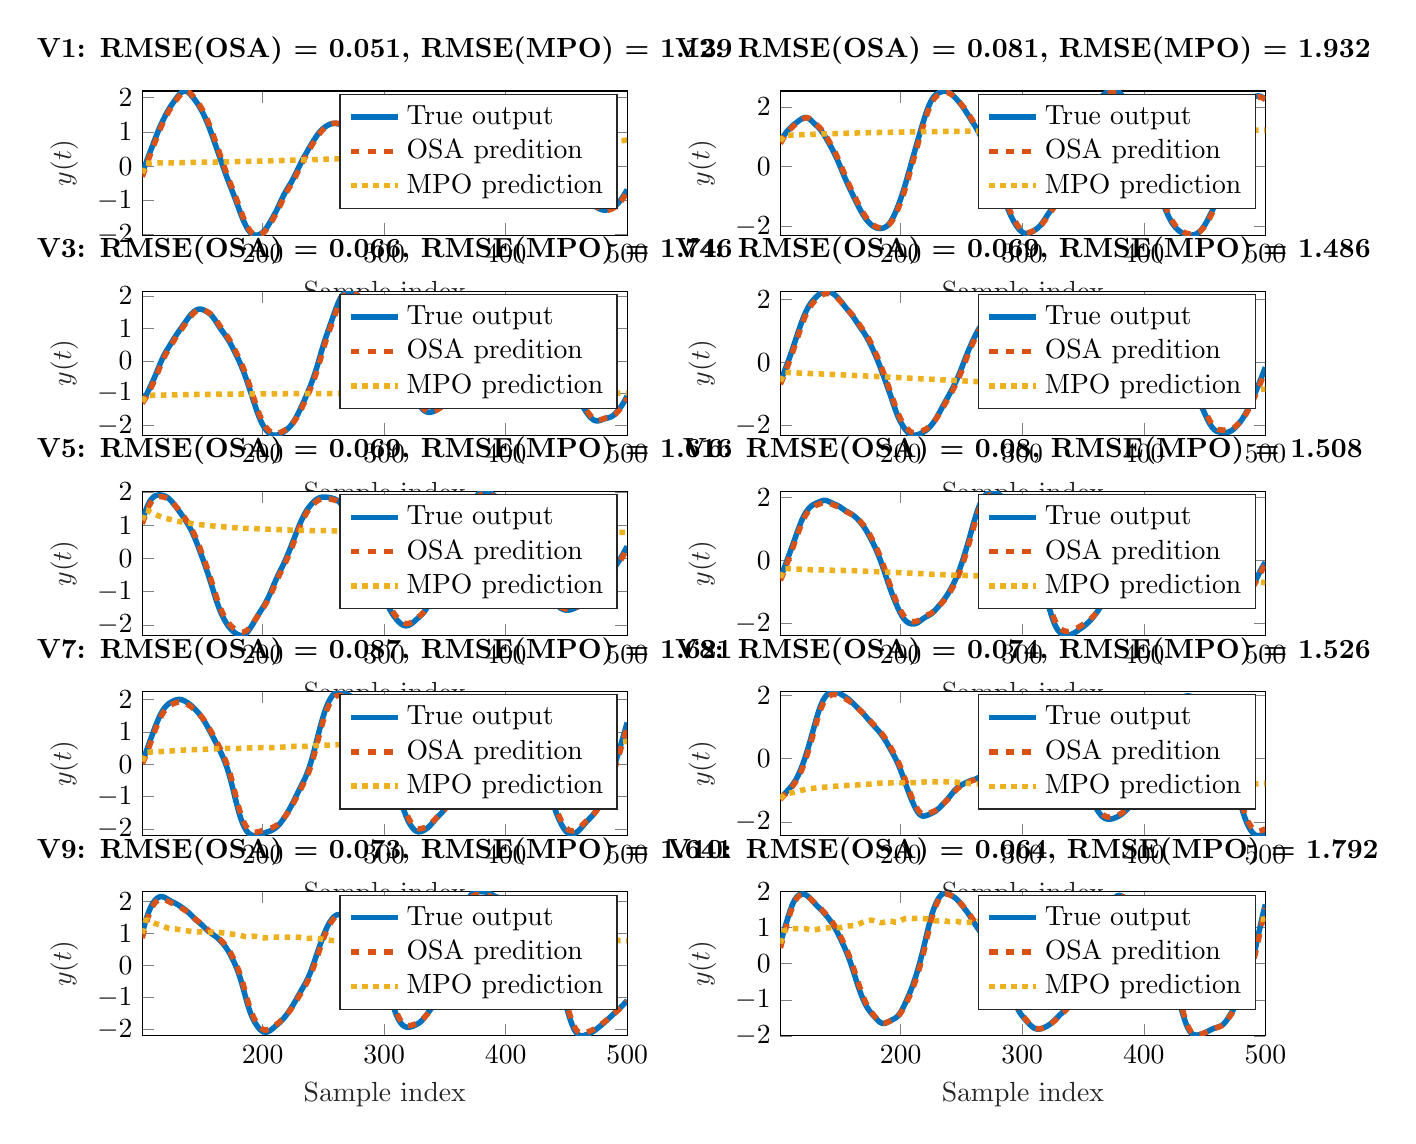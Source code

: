 % This file was created by matlab2tikz.
%
\definecolor{mycolor1}{rgb}{0.0,0.447,0.741}%
\definecolor{mycolor2}{rgb}{0.85,0.325,0.098}%
\definecolor{mycolor3}{rgb}{0.929,0.694,0.125}%
%
\begin{tikzpicture}

\begin{axis}[%
width=6.159cm,
height=1.831cm,
at={(0cm,10.169cm)},
scale only axis,
xmin=101,
xmax=500,
xlabel style={font=\color{white!15!black}},
xlabel={Sample index},
ymin=-2.011,
ymax=2.19,
ylabel style={font=\color{white!15!black}},
ylabel={$y(t)$},
axis background/.style={fill=white},
title style={font=\bfseries},
title={V1: RMSE(OSA) = 0.051, RMSE(MPO) = 1.139},
legend style={legend cell align=left, align=left, draw=white!15!black}
]
\addplot [color=mycolor1, line width=2.0pt]
  table[row sep=crcr]{%
101	-0.209\\
103	-0.012\\
104	0.086\\
106	0.276\\
110	0.648\\
112	0.833\\
113	0.923\\
114	1.01\\
115	1.096\\
116	1.177\\
117	1.255\\
118	1.33\\
119	1.402\\
120	1.472\\
122	1.603\\
124	1.722\\
125	1.776\\
127	1.878\\
129	1.975\\
130	2.021\\
131	2.066\\
132	2.107\\
133	2.142\\
134	2.167\\
135	2.187\\
136	2.19\\
137	2.185\\
138	2.17\\
139	2.143\\
140	2.112\\
141	2.074\\
142	2.033\\
143	1.99\\
144	1.944\\
145	1.895\\
146	1.845\\
147	1.791\\
148	1.733\\
149	1.673\\
150	1.608\\
151	1.539\\
152	1.467\\
153	1.389\\
154	1.31\\
155	1.222\\
156	1.132\\
158	0.941\\
161	0.64\\
169	-0.168\\
170	-0.266\\
171	-0.361\\
172	-0.454\\
174	-0.634\\
176	-0.814\\
178	-1.002\\
182	-1.388\\
183	-1.478\\
184	-1.566\\
185	-1.646\\
186	-1.722\\
187	-1.786\\
188	-1.847\\
189	-1.894\\
190	-1.936\\
191	-1.967\\
192	-1.988\\
193	-2.004\\
194	-2.01\\
195	-2.011\\
196	-2.007\\
197	-1.998\\
198	-1.982\\
199	-1.963\\
200	-1.936\\
201	-1.901\\
202	-1.861\\
203	-1.811\\
204	-1.759\\
205	-1.702\\
207	-1.582\\
209	-1.456\\
210	-1.391\\
211	-1.323\\
212	-1.253\\
213	-1.178\\
216	-0.947\\
217	-0.874\\
218	-0.804\\
219	-0.74\\
220	-0.68\\
223	-0.506\\
224	-0.446\\
225	-0.379\\
226	-0.31\\
227	-0.238\\
230	-0.017\\
232	0.124\\
234	0.256\\
236	0.384\\
238	0.509\\
240	0.63\\
242	0.746\\
243	0.801\\
244	0.854\\
245	0.905\\
247	0.996\\
249	1.071\\
250	1.101\\
251	1.13\\
252	1.155\\
253	1.177\\
254	1.197\\
255	1.214\\
256	1.228\\
257	1.239\\
258	1.244\\
259	1.246\\
260	1.245\\
262	1.233\\
267	1.193\\
268	1.182\\
269	1.166\\
270	1.147\\
271	1.121\\
272	1.09\\
273	1.054\\
274	1.016\\
277	0.896\\
278	0.858\\
281	0.753\\
282	0.715\\
283	0.676\\
284	0.628\\
285	0.576\\
286	0.517\\
287	0.452\\
288	0.384\\
289	0.313\\
290	0.244\\
291	0.178\\
292	0.118\\
293	0.062\\
294	0.017\\
295	-0.027\\
298	-0.142\\
299	-0.184\\
300	-0.23\\
301	-0.279\\
304	-0.432\\
305	-0.48\\
306	-0.524\\
307	-0.566\\
308	-0.603\\
309	-0.636\\
310	-0.667\\
311	-0.692\\
312	-0.716\\
313	-0.735\\
314	-0.75\\
315	-0.761\\
316	-0.768\\
317	-0.772\\
318	-0.773\\
319	-0.772\\
320	-0.769\\
321	-0.763\\
322	-0.754\\
323	-0.741\\
324	-0.724\\
325	-0.701\\
326	-0.672\\
327	-0.637\\
328	-0.599\\
329	-0.555\\
330	-0.508\\
331	-0.457\\
332	-0.403\\
333	-0.347\\
334	-0.288\\
336	-0.163\\
338	-0.037\\
339	0.025\\
340	0.081\\
341	0.136\\
342	0.186\\
343	0.234\\
345	0.325\\
347	0.415\\
350	0.555\\
352	0.647\\
354	0.736\\
356	0.82\\
358	0.898\\
360	0.971\\
362	1.036\\
364	1.097\\
366	1.153\\
368	1.207\\
370	1.254\\
372	1.296\\
376	1.376\\
378	1.416\\
379	1.433\\
380	1.448\\
381	1.457\\
382	1.461\\
383	1.462\\
384	1.458\\
386	1.442\\
389	1.415\\
391	1.4\\
393	1.389\\
395	1.381\\
399	1.369\\
400	1.364\\
401	1.358\\
402	1.349\\
404	1.327\\
406	1.301\\
408	1.271\\
409	1.253\\
410	1.232\\
411	1.207\\
412	1.177\\
413	1.143\\
414	1.105\\
416	1.021\\
419	0.892\\
422	0.768\\
426	0.605\\
428	0.527\\
432	0.376\\
433	0.337\\
435	0.255\\
438	0.124\\
442	-0.054\\
443	-0.097\\
444	-0.137\\
445	-0.175\\
446	-0.21\\
447	-0.242\\
449	-0.3\\
450	-0.329\\
451	-0.359\\
452	-0.392\\
453	-0.428\\
454	-0.469\\
455	-0.512\\
458	-0.647\\
459	-0.689\\
461	-0.768\\
464	-0.874\\
467	-0.978\\
469	-1.044\\
470	-1.075\\
471	-1.104\\
473	-1.158\\
475	-1.204\\
477	-1.242\\
478	-1.257\\
479	-1.27\\
480	-1.278\\
481	-1.282\\
482	-1.283\\
483	-1.279\\
484	-1.273\\
485	-1.262\\
486	-1.249\\
487	-1.233\\
488	-1.212\\
489	-1.19\\
490	-1.163\\
491	-1.132\\
493	-1.059\\
494	-1.015\\
496	-0.919\\
498	-0.806\\
499	-0.747\\
500	-0.685\\
};
\addlegendentry{True output}

\addplot [color=mycolor2, dashed, line width=2.0pt]
  table[row sep=crcr]{%
101	-0.309\\
105	0.086\\
107	0.278\\
111	0.651\\
113	0.837\\
114	0.928\\
115	1.015\\
116	1.101\\
117	1.182\\
118	1.26\\
119	1.335\\
120	1.406\\
121	1.476\\
123	1.606\\
125	1.724\\
126	1.777\\
128	1.878\\
130	1.973\\
131	2.019\\
132	2.063\\
133	2.103\\
134	2.137\\
135	2.162\\
136	2.18\\
137	2.183\\
138	2.177\\
139	2.162\\
140	2.135\\
141	2.104\\
142	2.067\\
143	2.026\\
144	1.984\\
145	1.939\\
146	1.891\\
147	1.841\\
148	1.788\\
149	1.731\\
150	1.671\\
151	1.607\\
152	1.539\\
153	1.468\\
154	1.39\\
155	1.311\\
156	1.224\\
157	1.135\\
159	0.944\\
162	0.643\\
167	0.135\\
169	-0.069\\
170	-0.169\\
171	-0.268\\
172	-0.363\\
173	-0.457\\
175	-0.638\\
177	-0.818\\
179	-1.007\\
182	-1.298\\
183	-1.393\\
184	-1.483\\
185	-1.57\\
186	-1.649\\
187	-1.725\\
188	-1.788\\
189	-1.848\\
190	-1.894\\
191	-1.935\\
192	-1.965\\
193	-1.986\\
194	-2.0\\
195	-2.007\\
196	-2.007\\
197	-2.003\\
198	-1.993\\
199	-1.978\\
200	-1.959\\
201	-1.932\\
202	-1.897\\
203	-1.857\\
204	-1.809\\
205	-1.757\\
206	-1.7\\
208	-1.581\\
210	-1.457\\
211	-1.393\\
212	-1.325\\
213	-1.255\\
214	-1.181\\
217	-0.95\\
218	-0.877\\
219	-0.807\\
220	-0.743\\
221	-0.683\\
224	-0.509\\
225	-0.448\\
226	-0.381\\
227	-0.312\\
228	-0.239\\
231	-0.017\\
233	0.125\\
235	0.258\\
237	0.387\\
239	0.512\\
241	0.633\\
243	0.749\\
244	0.805\\
245	0.858\\
246	0.909\\
248	1.0\\
250	1.075\\
251	1.106\\
252	1.134\\
253	1.159\\
254	1.181\\
255	1.201\\
256	1.218\\
257	1.232\\
258	1.242\\
259	1.248\\
260	1.25\\
261	1.249\\
263	1.236\\
268	1.196\\
269	1.185\\
270	1.17\\
271	1.15\\
272	1.125\\
273	1.094\\
274	1.058\\
275	1.019\\
278	0.9\\
279	0.862\\
282	0.756\\
283	0.719\\
284	0.679\\
285	0.631\\
286	0.579\\
287	0.52\\
288	0.454\\
289	0.386\\
290	0.315\\
291	0.245\\
292	0.179\\
293	0.119\\
294	0.063\\
295	0.017\\
296	-0.027\\
299	-0.143\\
300	-0.185\\
301	-0.231\\
302	-0.28\\
305	-0.434\\
306	-0.483\\
307	-0.527\\
308	-0.569\\
309	-0.606\\
310	-0.639\\
311	-0.67\\
312	-0.696\\
313	-0.72\\
314	-0.738\\
315	-0.753\\
316	-0.765\\
317	-0.772\\
318	-0.776\\
319	-0.777\\
320	-0.776\\
321	-0.772\\
322	-0.767\\
323	-0.758\\
324	-0.745\\
325	-0.727\\
326	-0.704\\
327	-0.675\\
328	-0.64\\
329	-0.602\\
330	-0.558\\
331	-0.51\\
332	-0.46\\
333	-0.406\\
334	-0.349\\
335	-0.289\\
337	-0.164\\
339	-0.037\\
340	0.025\\
341	0.082\\
342	0.137\\
343	0.187\\
344	0.236\\
346	0.327\\
348	0.417\\
351	0.558\\
353	0.65\\
355	0.739\\
357	0.824\\
359	0.903\\
361	0.975\\
363	1.041\\
365	1.101\\
367	1.157\\
369	1.211\\
371	1.258\\
373	1.299\\
377	1.379\\
379	1.419\\
380	1.436\\
381	1.451\\
382	1.459\\
383	1.464\\
384	1.464\\
385	1.46\\
387	1.444\\
390	1.417\\
392	1.403\\
394	1.392\\
396	1.384\\
400	1.372\\
401	1.367\\
402	1.361\\
403	1.352\\
405	1.33\\
407	1.304\\
409	1.274\\
410	1.256\\
411	1.235\\
412	1.21\\
413	1.18\\
414	1.146\\
415	1.109\\
417	1.025\\
420	0.896\\
423	0.771\\
427	0.608\\
429	0.53\\
433	0.378\\
434	0.339\\
436	0.256\\
439	0.125\\
443	-0.054\\
444	-0.097\\
445	-0.138\\
446	-0.176\\
447	-0.212\\
448	-0.244\\
450	-0.302\\
451	-0.331\\
452	-0.361\\
453	-0.394\\
454	-0.43\\
455	-0.472\\
456	-0.515\\
459	-0.65\\
460	-0.693\\
462	-0.771\\
465	-0.878\\
468	-0.982\\
470	-1.049\\
471	-1.079\\
472	-1.109\\
474	-1.162\\
476	-1.208\\
478	-1.246\\
479	-1.261\\
480	-1.274\\
481	-1.281\\
482	-1.286\\
483	-1.287\\
484	-1.282\\
485	-1.276\\
486	-1.265\\
487	-1.252\\
488	-1.236\\
489	-1.215\\
490	-1.193\\
491	-1.166\\
492	-1.135\\
494	-1.062\\
495	-1.018\\
497	-0.922\\
499	-0.809\\
500	-0.75\\
};
\addlegendentry{OSA predition}

\addplot [color=mycolor3, dotted, line width=2.0pt]
  table[row sep=crcr]{%
101	-0.209\\
103	-0.012\\
104	0.086\\
138	0.104\\
167	0.123\\
195	0.145\\
221	0.168\\
245	0.192\\
268	0.219\\
289	0.247\\
309	0.276\\
328	0.307\\
347	0.341\\
365	0.377\\
383	0.416\\
400	0.456\\
417	0.499\\
434	0.545\\
451	0.595\\
468	0.648\\
485	0.705\\
500	0.757\\
};
\addlegendentry{MPO prediction}

\end{axis}

\begin{axis}[%
width=6.159cm,
height=1.831cm,
at={(8.104cm,10.169cm)},
scale only axis,
xmin=101,
xmax=500,
xlabel style={font=\color{white!15!black}},
xlabel={Sample index},
ymin=-2.283,
ymax=2.532,
ylabel style={font=\color{white!15!black}},
ylabel={$y(t)$},
axis background/.style={fill=white},
title style={font=\bfseries},
title={V2: RMSE(OSA) = 0.081, RMSE(MPO) = 1.932},
legend style={legend cell align=left, align=left, draw=white!15!black}
]
\addplot [color=mycolor1, line width=2.0pt]
  table[row sep=crcr]{%
101	0.848\\
102	0.921\\
104	1.047\\
106	1.156\\
108	1.25\\
110	1.333\\
111	1.37\\
113	1.438\\
116	1.53\\
118	1.588\\
119	1.613\\
120	1.631\\
121	1.642\\
122	1.645\\
123	1.636\\
124	1.617\\
125	1.59\\
126	1.558\\
128	1.481\\
132	1.325\\
133	1.283\\
134	1.236\\
135	1.185\\
136	1.126\\
137	1.063\\
138	0.997\\
140	0.856\\
142	0.712\\
143	0.639\\
144	0.563\\
145	0.483\\
146	0.401\\
147	0.313\\
148	0.222\\
149	0.127\\
154	-0.36\\
156	-0.544\\
157	-0.634\\
159	-0.808\\
161	-0.977\\
163	-1.144\\
165	-1.305\\
167	-1.457\\
168	-1.529\\
170	-1.662\\
172	-1.774\\
173	-1.823\\
175	-1.911\\
177	-1.976\\
178	-2.002\\
180	-2.042\\
181	-2.053\\
182	-2.059\\
183	-2.062\\
184	-2.059\\
185	-2.051\\
186	-2.041\\
187	-2.022\\
188	-1.998\\
189	-1.968\\
190	-1.926\\
191	-1.876\\
192	-1.819\\
193	-1.747\\
194	-1.672\\
195	-1.585\\
196	-1.494\\
197	-1.396\\
198	-1.292\\
199	-1.184\\
200	-1.069\\
201	-0.95\\
202	-0.824\\
203	-0.694\\
205	-0.42\\
207	-0.134\\
211	0.445\\
213	0.731\\
215	1.014\\
217	1.291\\
218	1.426\\
220	1.686\\
222	1.918\\
223	2.019\\
224	2.114\\
225	2.197\\
226	2.265\\
227	2.327\\
229	2.413\\
231	2.464\\
232	2.481\\
233	2.497\\
234	2.51\\
235	2.52\\
236	2.524\\
237	2.526\\
238	2.516\\
239	2.504\\
240	2.481\\
241	2.454\\
242	2.42\\
243	2.383\\
245	2.3\\
247	2.21\\
248	2.162\\
250	2.061\\
251	2.004\\
252	1.946\\
253	1.885\\
255	1.758\\
261	1.37\\
262	1.303\\
263	1.234\\
265	1.083\\
266	1.001\\
268	0.825\\
270	0.63\\
271	0.531\\
275	0.122\\
277	-0.084\\
278	-0.19\\
279	-0.3\\
280	-0.414\\
281	-0.533\\
282	-0.655\\
286	-1.153\\
287	-1.267\\
288	-1.378\\
289	-1.48\\
290	-1.575\\
291	-1.666\\
292	-1.746\\
293	-1.822\\
295	-1.957\\
297	-2.068\\
298	-2.11\\
299	-2.15\\
300	-2.181\\
301	-2.204\\
302	-2.221\\
303	-2.226\\
304	-2.227\\
305	-2.218\\
306	-2.207\\
308	-2.17\\
310	-2.124\\
312	-2.069\\
313	-2.034\\
314	-1.997\\
315	-1.952\\
316	-1.902\\
317	-1.846\\
318	-1.787\\
321	-1.599\\
323	-1.483\\
326	-1.316\\
327	-1.255\\
328	-1.188\\
329	-1.118\\
330	-1.039\\
331	-0.954\\
332	-0.865\\
333	-0.769\\
334	-0.672\\
335	-0.57\\
336	-0.465\\
337	-0.358\\
339	-0.134\\
341	0.105\\
343	0.357\\
346	0.747\\
347	0.877\\
348	1.004\\
350	1.249\\
352	1.464\\
353	1.559\\
354	1.647\\
355	1.732\\
356	1.804\\
357	1.873\\
358	1.937\\
360	2.057\\
362	2.171\\
364	2.279\\
365	2.328\\
366	2.372\\
367	2.411\\
368	2.443\\
369	2.471\\
370	2.491\\
371	2.506\\
372	2.517\\
373	2.525\\
374	2.53\\
375	2.532\\
376	2.53\\
377	2.526\\
378	2.514\\
379	2.496\\
380	2.471\\
381	2.433\\
382	2.386\\
383	2.33\\
384	2.267\\
385	2.198\\
386	2.124\\
387	2.048\\
389	1.891\\
390	1.809\\
391	1.725\\
392	1.635\\
393	1.539\\
394	1.436\\
395	1.323\\
396	1.206\\
397	1.08\\
398	0.952\\
400	0.693\\
401	0.566\\
402	0.442\\
403	0.321\\
407	-0.16\\
409	-0.408\\
411	-0.658\\
412	-0.782\\
413	-0.902\\
414	-1.02\\
415	-1.132\\
416	-1.241\\
417	-1.344\\
418	-1.444\\
419	-1.535\\
420	-1.624\\
421	-1.708\\
423	-1.855\\
424	-1.915\\
425	-1.971\\
426	-2.023\\
428	-2.106\\
429	-2.138\\
430	-2.167\\
431	-2.194\\
433	-2.236\\
435	-2.263\\
436	-2.272\\
438	-2.283\\
440	-2.28\\
441	-2.272\\
442	-2.261\\
443	-2.246\\
445	-2.199\\
447	-2.122\\
448	-2.073\\
449	-2.017\\
450	-1.957\\
452	-1.819\\
454	-1.663\\
456	-1.495\\
457	-1.405\\
458	-1.314\\
459	-1.218\\
460	-1.118\\
461	-1.013\\
463	-0.791\\
465	-0.552\\
467	-0.304\\
469	-0.049\\
471	0.212\\
472	0.345\\
474	0.616\\
476	0.89\\
477	1.026\\
479	1.289\\
480	1.412\\
481	1.534\\
483	1.761\\
485	1.96\\
486	2.044\\
487	2.125\\
488	2.191\\
489	2.249\\
490	2.294\\
491	2.326\\
492	2.35\\
493	2.362\\
494	2.368\\
495	2.362\\
496	2.353\\
498	2.311\\
499	2.276\\
500	2.238\\
};
\addlegendentry{True output}

\addplot [color=mycolor2, dashed, line width=2.0pt]
  table[row sep=crcr]{%
101	0.777\\
103	0.924\\
105	1.05\\
107	1.158\\
109	1.252\\
111	1.333\\
112	1.369\\
114	1.436\\
117	1.527\\
119	1.584\\
120	1.607\\
121	1.625\\
122	1.635\\
123	1.638\\
124	1.628\\
125	1.609\\
126	1.582\\
127	1.55\\
129	1.475\\
133	1.322\\
134	1.281\\
135	1.234\\
136	1.183\\
137	1.125\\
138	1.063\\
139	0.997\\
141	0.858\\
143	0.714\\
144	0.641\\
145	0.565\\
146	0.485\\
147	0.403\\
148	0.314\\
149	0.223\\
150	0.127\\
155	-0.362\\
157	-0.547\\
158	-0.637\\
160	-0.812\\
162	-0.981\\
164	-1.147\\
166	-1.307\\
168	-1.457\\
169	-1.527\\
171	-1.658\\
173	-1.767\\
174	-1.814\\
176	-1.899\\
178	-1.961\\
179	-1.985\\
181	-2.023\\
182	-2.033\\
183	-2.038\\
184	-2.04\\
185	-2.037\\
186	-2.029\\
187	-2.019\\
188	-2.001\\
189	-1.977\\
190	-1.948\\
191	-1.906\\
192	-1.857\\
193	-1.802\\
194	-1.731\\
195	-1.658\\
196	-1.573\\
197	-1.485\\
198	-1.388\\
199	-1.287\\
200	-1.18\\
201	-1.067\\
202	-0.949\\
203	-0.824\\
204	-0.695\\
206	-0.421\\
208	-0.134\\
213	0.591\\
215	0.877\\
216	1.018\\
218	1.294\\
219	1.428\\
221	1.684\\
223	1.911\\
224	2.008\\
225	2.099\\
226	2.178\\
227	2.241\\
228	2.299\\
230	2.378\\
232	2.424\\
233	2.44\\
234	2.454\\
235	2.465\\
236	2.475\\
237	2.477\\
238	2.478\\
239	2.469\\
240	2.457\\
241	2.434\\
242	2.408\\
243	2.375\\
244	2.34\\
246	2.261\\
248	2.175\\
249	2.131\\
251	2.034\\
252	1.98\\
253	1.923\\
254	1.865\\
256	1.742\\
261	1.429\\
262	1.365\\
263	1.299\\
264	1.232\\
266	1.082\\
267	1.001\\
269	0.826\\
271	0.631\\
272	0.533\\
278	-0.085\\
279	-0.191\\
280	-0.302\\
281	-0.416\\
282	-0.536\\
284	-0.784\\
285	-0.91\\
287	-1.157\\
288	-1.27\\
289	-1.38\\
290	-1.481\\
291	-1.574\\
292	-1.663\\
293	-1.741\\
294	-1.815\\
296	-1.945\\
298	-2.051\\
299	-2.091\\
300	-2.129\\
301	-2.157\\
302	-2.178\\
303	-2.194\\
304	-2.198\\
305	-2.198\\
306	-2.189\\
307	-2.177\\
309	-2.141\\
311	-2.096\\
312	-2.071\\
313	-2.044\\
314	-2.011\\
315	-1.974\\
316	-1.93\\
317	-1.883\\
318	-1.828\\
319	-1.771\\
322	-1.589\\
324	-1.476\\
327	-1.312\\
328	-1.252\\
329	-1.187\\
330	-1.117\\
331	-1.038\\
332	-0.954\\
333	-0.865\\
334	-0.77\\
335	-0.673\\
336	-0.571\\
337	-0.467\\
338	-0.36\\
340	-0.134\\
342	0.106\\
344	0.359\\
349	1.009\\
351	1.252\\
353	1.465\\
354	1.559\\
355	1.645\\
356	1.727\\
357	1.797\\
358	1.864\\
359	1.925\\
361	2.041\\
363	2.15\\
365	2.253\\
366	2.299\\
367	2.34\\
368	2.377\\
369	2.406\\
370	2.431\\
371	2.449\\
372	2.463\\
373	2.472\\
375	2.483\\
376	2.484\\
377	2.482\\
378	2.478\\
379	2.466\\
380	2.448\\
381	2.424\\
382	2.387\\
383	2.342\\
384	2.288\\
385	2.228\\
386	2.162\\
387	2.091\\
388	2.019\\
390	1.868\\
391	1.79\\
392	1.709\\
393	1.621\\
394	1.528\\
395	1.427\\
396	1.317\\
397	1.202\\
398	1.077\\
399	0.951\\
401	0.694\\
402	0.568\\
403	0.443\\
404	0.322\\
407	-0.039\\
408	-0.16\\
410	-0.41\\
412	-0.662\\
413	-0.786\\
414	-0.906\\
415	-1.024\\
416	-1.136\\
417	-1.244\\
418	-1.346\\
419	-1.445\\
420	-1.535\\
421	-1.622\\
422	-1.704\\
424	-1.846\\
425	-1.904\\
426	-1.958\\
427	-2.008\\
429	-2.086\\
430	-2.116\\
431	-2.144\\
432	-2.169\\
434	-2.208\\
436	-2.233\\
437	-2.241\\
439	-2.251\\
441	-2.248\\
442	-2.239\\
443	-2.229\\
444	-2.214\\
446	-2.168\\
448	-2.093\\
449	-2.046\\
450	-1.992\\
451	-1.934\\
453	-1.8\\
455	-1.65\\
457	-1.486\\
458	-1.398\\
459	-1.309\\
460	-1.214\\
461	-1.115\\
462	-1.012\\
463	-0.903\\
464	-0.791\\
466	-0.554\\
468	-0.305\\
470	-0.05\\
472	0.213\\
473	0.347\\
475	0.619\\
477	0.894\\
478	1.03\\
479	1.162\\
480	1.292\\
481	1.415\\
482	1.535\\
484	1.757\\
486	1.95\\
487	2.031\\
488	2.108\\
489	2.171\\
490	2.225\\
491	2.267\\
492	2.296\\
493	2.317\\
494	2.327\\
495	2.331\\
496	2.324\\
497	2.315\\
499	2.274\\
500	2.241\\
};
\addlegendentry{OSA predition}

\addplot [color=mycolor3, dotted, line width=2.0pt]
  table[row sep=crcr]{%
101	0.848\\
102	0.921\\
104	1.047\\
106	1.052\\
122	1.077\\
142	1.103\\
161	1.125\\
181	1.144\\
204	1.162\\
226	1.175\\
256	1.189\\
284	1.198\\
323	1.207\\
384	1.216\\
484	1.221\\
500	1.221\\
};
\addlegendentry{MPO prediction}

\end{axis}

\begin{axis}[%
width=6.159cm,
height=1.831cm,
at={(0cm,7.627cm)},
scale only axis,
xmin=101,
xmax=500,
xlabel style={font=\color{white!15!black}},
xlabel={Sample index},
ymin=-2.3,
ymax=2.152,
ylabel style={font=\color{white!15!black}},
ylabel={$y(t)$},
axis background/.style={fill=white},
title style={font=\bfseries},
title={V3: RMSE(OSA) = 0.066, RMSE(MPO) = 1.746},
legend style={legend cell align=left, align=left, draw=white!15!black}
]
\addplot [color=mycolor1, line width=2.0pt]
  table[row sep=crcr]{%
101	-1.263\\
102	-1.204\\
103	-1.142\\
104	-1.073\\
105	-1.002\\
106	-0.928\\
108	-0.771\\
109	-0.69\\
111	-0.52\\
112	-0.431\\
116	-0.063\\
117	0.022\\
118	0.103\\
119	0.178\\
120	0.247\\
121	0.312\\
123	0.435\\
128	0.738\\
129	0.797\\
131	0.906\\
135	1.117\\
138	1.279\\
139	1.331\\
141	1.425\\
142	1.465\\
143	1.502\\
144	1.533\\
145	1.558\\
146	1.578\\
147	1.59\\
148	1.598\\
149	1.596\\
150	1.589\\
151	1.577\\
152	1.56\\
153	1.54\\
154	1.518\\
155	1.494\\
156	1.466\\
157	1.434\\
158	1.398\\
159	1.356\\
160	1.305\\
161	1.252\\
163	1.134\\
164	1.074\\
165	1.016\\
166	0.96\\
168	0.857\\
170	0.752\\
171	0.695\\
172	0.636\\
173	0.57\\
174	0.501\\
175	0.43\\
177	0.281\\
179	0.128\\
180	0.049\\
181	-0.032\\
182	-0.119\\
183	-0.209\\
184	-0.302\\
185	-0.402\\
186	-0.505\\
187	-0.611\\
188	-0.721\\
189	-0.832\\
190	-0.946\\
194	-1.405\\
195	-1.515\\
196	-1.622\\
197	-1.719\\
198	-1.813\\
199	-1.894\\
200	-1.97\\
201	-2.033\\
202	-2.092\\
203	-2.139\\
204	-2.183\\
205	-2.217\\
206	-2.247\\
207	-2.268\\
208	-2.286\\
209	-2.294\\
210	-2.3\\
211	-2.296\\
212	-2.29\\
214	-2.263\\
216	-2.223\\
217	-2.2\\
219	-2.15\\
221	-2.088\\
222	-2.051\\
223	-2.009\\
224	-1.963\\
225	-1.909\\
226	-1.85\\
227	-1.787\\
229	-1.647\\
231	-1.494\\
233	-1.333\\
234	-1.25\\
236	-1.078\\
238	-0.899\\
240	-0.71\\
242	-0.505\\
243	-0.393\\
244	-0.276\\
245	-0.154\\
246	-0.026\\
249	0.363\\
250	0.486\\
251	0.605\\
252	0.72\\
254	0.936\\
256	1.149\\
259	1.471\\
260	1.575\\
261	1.677\\
262	1.769\\
263	1.856\\
264	1.925\\
265	1.989\\
266	2.039\\
267	2.079\\
268	2.113\\
269	2.132\\
270	2.147\\
271	2.152\\
272	2.151\\
273	2.143\\
274	2.128\\
275	2.11\\
277	2.061\\
279	2.003\\
281	1.939\\
283	1.87\\
285	1.794\\
286	1.754\\
288	1.671\\
290	1.582\\
292	1.49\\
295	1.343\\
297	1.241\\
299	1.137\\
301	1.03\\
303	0.912\\
304	0.846\\
305	0.777\\
306	0.704\\
308	0.539\\
310	0.352\\
312	0.15\\
314	-0.061\\
316	-0.274\\
317	-0.378\\
319	-0.581\\
321	-0.768\\
322	-0.858\\
324	-1.022\\
325	-1.099\\
327	-1.243\\
329	-1.366\\
330	-1.419\\
332	-1.509\\
334	-1.562\\
335	-1.577\\
336	-1.586\\
337	-1.592\\
339	-1.583\\
341	-1.557\\
343	-1.518\\
345	-1.468\\
347	-1.411\\
349	-1.343\\
350	-1.305\\
351	-1.262\\
352	-1.217\\
354	-1.109\\
356	-0.976\\
358	-0.827\\
360	-0.669\\
363	-0.428\\
364	-0.346\\
366	-0.175\\
368	0.008\\
369	0.105\\
370	0.204\\
373	0.503\\
375	0.695\\
376	0.783\\
377	0.87\\
378	0.948\\
379	1.025\\
381	1.161\\
383	1.282\\
387	1.508\\
389	1.615\\
391	1.708\\
393	1.782\\
395	1.834\\
397	1.868\\
398	1.879\\
399	1.888\\
400	1.893\\
401	1.897\\
403	1.897\\
405	1.895\\
407	1.897\\
410	1.905\\
411	1.902\\
412	1.895\\
413	1.878\\
414	1.857\\
415	1.83\\
416	1.797\\
420	1.659\\
421	1.627\\
424	1.538\\
426	1.474\\
428	1.404\\
431	1.296\\
433	1.22\\
434	1.179\\
435	1.135\\
436	1.089\\
437	1.038\\
438	0.984\\
439	0.928\\
440	0.867\\
441	0.804\\
442	0.734\\
443	0.661\\
444	0.582\\
445	0.493\\
446	0.4\\
447	0.295\\
448	0.187\\
449	0.07\\
450	-0.05\\
453	-0.418\\
454	-0.538\\
455	-0.652\\
456	-0.761\\
457	-0.865\\
458	-0.962\\
459	-1.055\\
461	-1.222\\
462	-1.299\\
464	-1.441\\
466	-1.563\\
467	-1.617\\
469	-1.716\\
470	-1.755\\
471	-1.79\\
472	-1.817\\
473	-1.837\\
474	-1.851\\
475	-1.855\\
476	-1.856\\
477	-1.847\\
478	-1.835\\
481	-1.794\\
483	-1.773\\
485	-1.755\\
486	-1.743\\
487	-1.725\\
488	-1.702\\
489	-1.673\\
490	-1.638\\
491	-1.598\\
492	-1.554\\
493	-1.508\\
494	-1.459\\
495	-1.408\\
496	-1.352\\
497	-1.292\\
498	-1.228\\
499	-1.156\\
500	-1.081\\
};
\addlegendentry{True output}

\addplot [color=mycolor2, dashed, line width=2.0pt]
  table[row sep=crcr]{%
101	-1.309\\
102	-1.255\\
103	-1.197\\
104	-1.137\\
105	-1.07\\
106	-0.999\\
107	-0.926\\
109	-0.771\\
110	-0.691\\
111	-0.607\\
112	-0.521\\
113	-0.432\\
115	-0.247\\
116	-0.154\\
117	-0.064\\
118	0.022\\
119	0.104\\
120	0.179\\
121	0.248\\
122	0.314\\
124	0.437\\
128	0.682\\
130	0.799\\
132	0.908\\
136	1.118\\
139	1.277\\
140	1.328\\
142	1.42\\
143	1.458\\
144	1.494\\
145	1.523\\
146	1.547\\
147	1.567\\
148	1.577\\
149	1.585\\
150	1.582\\
151	1.574\\
152	1.563\\
153	1.546\\
154	1.527\\
155	1.505\\
156	1.482\\
157	1.455\\
158	1.423\\
159	1.388\\
160	1.347\\
161	1.297\\
162	1.245\\
164	1.129\\
165	1.07\\
166	1.014\\
167	0.959\\
169	0.856\\
171	0.753\\
172	0.696\\
173	0.637\\
174	0.572\\
175	0.503\\
176	0.431\\
178	0.282\\
180	0.129\\
181	0.049\\
182	-0.032\\
183	-0.119\\
184	-0.21\\
185	-0.304\\
186	-0.405\\
187	-0.508\\
188	-0.614\\
189	-0.724\\
191	-0.949\\
194	-1.292\\
195	-1.404\\
196	-1.511\\
197	-1.615\\
198	-1.709\\
199	-1.799\\
200	-1.875\\
201	-1.947\\
202	-2.005\\
203	-2.06\\
204	-2.103\\
205	-2.143\\
206	-2.173\\
207	-2.2\\
208	-2.218\\
209	-2.233\\
210	-2.24\\
211	-2.244\\
212	-2.24\\
213	-2.233\\
215	-2.206\\
217	-2.169\\
218	-2.148\\
220	-2.101\\
222	-2.043\\
223	-2.008\\
224	-1.968\\
225	-1.924\\
226	-1.873\\
227	-1.817\\
228	-1.757\\
230	-1.623\\
232	-1.477\\
233	-1.4\\
234	-1.321\\
235	-1.241\\
237	-1.073\\
239	-0.897\\
241	-0.71\\
242	-0.609\\
243	-0.506\\
244	-0.394\\
245	-0.276\\
246	-0.154\\
247	-0.026\\
250	0.365\\
251	0.489\\
252	0.609\\
253	0.724\\
254	0.832\\
256	1.045\\
260	1.468\\
261	1.57\\
262	1.668\\
263	1.757\\
264	1.839\\
265	1.905\\
266	1.964\\
267	2.01\\
268	2.046\\
269	2.076\\
270	2.092\\
271	2.105\\
272	2.108\\
273	2.106\\
274	2.098\\
275	2.083\\
276	2.066\\
278	2.019\\
280	1.964\\
282	1.904\\
284	1.839\\
286	1.767\\
287	1.729\\
289	1.649\\
291	1.564\\
293	1.475\\
296	1.333\\
298	1.234\\
300	1.133\\
302	1.028\\
304	0.911\\
305	0.846\\
306	0.777\\
307	0.704\\
309	0.54\\
311	0.353\\
313	0.151\\
315	-0.061\\
317	-0.276\\
318	-0.38\\
320	-0.584\\
322	-0.771\\
323	-0.861\\
325	-1.025\\
326	-1.1\\
328	-1.242\\
329	-1.303\\
330	-1.363\\
331	-1.415\\
333	-1.501\\
335	-1.551\\
336	-1.566\\
337	-1.574\\
338	-1.579\\
340	-1.569\\
342	-1.543\\
344	-1.505\\
346	-1.457\\
348	-1.401\\
350	-1.335\\
351	-1.297\\
352	-1.255\\
353	-1.211\\
355	-1.105\\
357	-0.973\\
359	-0.826\\
361	-0.67\\
363	-0.51\\
365	-0.348\\
367	-0.176\\
369	0.009\\
370	0.106\\
371	0.205\\
374	0.506\\
376	0.698\\
377	0.787\\
378	0.873\\
379	0.951\\
380	1.027\\
382	1.161\\
384	1.28\\
387	1.446\\
388	1.501\\
390	1.604\\
392	1.694\\
394	1.763\\
396	1.812\\
398	1.843\\
399	1.853\\
400	1.861\\
402	1.869\\
404	1.869\\
406	1.867\\
408	1.869\\
410	1.875\\
411	1.876\\
412	1.873\\
413	1.866\\
414	1.849\\
415	1.828\\
416	1.802\\
418	1.737\\
420	1.67\\
422	1.609\\
425	1.523\\
427	1.461\\
429	1.394\\
432	1.288\\
434	1.214\\
435	1.174\\
436	1.131\\
437	1.086\\
438	1.035\\
439	0.983\\
440	0.926\\
441	0.866\\
442	0.804\\
443	0.735\\
444	0.662\\
445	0.583\\
446	0.494\\
447	0.401\\
448	0.296\\
449	0.188\\
450	0.07\\
451	-0.05\\
454	-0.421\\
455	-0.541\\
456	-0.655\\
457	-0.764\\
458	-0.869\\
459	-0.965\\
460	-1.058\\
462	-1.223\\
463	-1.298\\
465	-1.437\\
467	-1.554\\
468	-1.607\\
470	-1.701\\
471	-1.738\\
472	-1.771\\
473	-1.797\\
474	-1.815\\
475	-1.827\\
476	-1.83\\
477	-1.83\\
478	-1.821\\
480	-1.796\\
482	-1.769\\
484	-1.75\\
486	-1.733\\
487	-1.721\\
488	-1.704\\
489	-1.681\\
490	-1.653\\
491	-1.619\\
492	-1.58\\
493	-1.538\\
494	-1.493\\
495	-1.446\\
496	-1.396\\
497	-1.342\\
498	-1.283\\
499	-1.221\\
500	-1.151\\
};
\addlegendentry{OSA predition}

\addplot [color=mycolor3, dotted, line width=2.0pt]
  table[row sep=crcr]{%
101	-1.263\\
102	-1.204\\
103	-1.142\\
104	-1.073\\
106	-1.067\\
116	-1.059\\
143	-1.041\\
163	-1.032\\
186	-1.024\\
248	-1.011\\
326	-1.004\\
397	-1.001\\
479	-0.999\\
500	-0.999\\
};
\addlegendentry{MPO prediction}

\end{axis}

\begin{axis}[%
width=6.159cm,
height=1.831cm,
at={(8.104cm,7.627cm)},
scale only axis,
xmin=101,
xmax=500,
xlabel style={font=\color{white!15!black}},
xlabel={Sample index},
ymin=-2.306,
ymax=2.275,
ylabel style={font=\color{white!15!black}},
ylabel={$y(t)$},
axis background/.style={fill=white},
title style={font=\bfseries},
title={V4: RMSE(OSA) = 0.069, RMSE(MPO) = 1.486},
legend style={legend cell align=left, align=left, draw=white!15!black}
]
\addplot [color=mycolor1, line width=2.0pt]
  table[row sep=crcr]{%
101	-0.594\\
102	-0.501\\
103	-0.406\\
104	-0.309\\
105	-0.21\\
107	-0.004\\
109	0.211\\
111	0.435\\
114	0.78\\
116	1.011\\
117	1.124\\
118	1.234\\
119	1.339\\
120	1.441\\
122	1.622\\
124	1.771\\
126	1.891\\
127	1.941\\
128	1.988\\
129	2.032\\
130	2.072\\
131	2.109\\
132	2.144\\
133	2.177\\
134	2.206\\
135	2.231\\
136	2.251\\
137	2.266\\
138	2.273\\
139	2.275\\
140	2.272\\
141	2.26\\
142	2.245\\
143	2.227\\
144	2.203\\
145	2.176\\
146	2.147\\
147	2.112\\
148	2.074\\
149	2.033\\
151	1.938\\
154	1.789\\
155	1.741\\
159	1.555\\
160	1.505\\
161	1.453\\
163	1.339\\
165	1.222\\
167	1.109\\
169	0.997\\
170	0.939\\
171	0.877\\
172	0.812\\
173	0.742\\
174	0.67\\
176	0.512\\
177	0.429\\
178	0.344\\
179	0.257\\
181	0.073\\
182	-0.024\\
183	-0.124\\
184	-0.227\\
186	-0.435\\
188	-0.647\\
190	-0.862\\
191	-0.972\\
193	-1.2\\
195	-1.426\\
196	-1.533\\
197	-1.635\\
198	-1.729\\
199	-1.813\\
200	-1.891\\
201	-1.958\\
202	-2.021\\
203	-2.079\\
204	-2.129\\
205	-2.175\\
206	-2.216\\
207	-2.248\\
208	-2.276\\
209	-2.292\\
210	-2.303\\
211	-2.306\\
212	-2.303\\
213	-2.296\\
215	-2.272\\
216	-2.256\\
218	-2.219\\
219	-2.196\\
220	-2.172\\
221	-2.144\\
222	-2.114\\
223	-2.079\\
224	-2.039\\
226	-1.948\\
227	-1.894\\
229	-1.776\\
231	-1.641\\
232	-1.572\\
235	-1.358\\
241	-0.937\\
243	-0.79\\
244	-0.714\\
246	-0.552\\
248	-0.372\\
249	-0.278\\
251	-0.08\\
253	0.122\\
254	0.22\\
255	0.316\\
256	0.41\\
258	0.587\\
260	0.754\\
262	0.912\\
263	0.984\\
264	1.054\\
265	1.115\\
266	1.171\\
267	1.219\\
268	1.259\\
269	1.293\\
270	1.32\\
271	1.343\\
273	1.379\\
275	1.409\\
277	1.436\\
278	1.447\\
279	1.454\\
280	1.458\\
281	1.457\\
282	1.449\\
283	1.436\\
284	1.417\\
285	1.391\\
286	1.362\\
287	1.326\\
288	1.288\\
289	1.247\\
291	1.159\\
293	1.067\\
296	0.924\\
302	0.633\\
304	0.544\\
307	0.416\\
308	0.37\\
309	0.321\\
310	0.265\\
311	0.207\\
312	0.142\\
313	0.073\\
317	-0.213\\
319	-0.348\\
322	-0.548\\
325	-0.752\\
326	-0.818\\
327	-0.88\\
328	-0.939\\
329	-0.991\\
330	-1.041\\
331	-1.085\\
332	-1.126\\
333	-1.165\\
335	-1.233\\
336	-1.261\\
337	-1.285\\
338	-1.302\\
339	-1.312\\
340	-1.316\\
341	-1.31\\
342	-1.299\\
343	-1.281\\
344	-1.259\\
345	-1.235\\
347	-1.179\\
348	-1.148\\
349	-1.114\\
350	-1.077\\
351	-1.034\\
352	-0.983\\
353	-0.925\\
354	-0.861\\
355	-0.788\\
356	-0.713\\
358	-0.546\\
361	-0.29\\
363	-0.12\\
364	-0.034\\
366	0.145\\
368	0.336\\
370	0.531\\
371	0.625\\
372	0.716\\
373	0.804\\
374	0.885\\
375	0.964\\
377	1.117\\
380	1.343\\
381	1.415\\
382	1.485\\
383	1.546\\
384	1.601\\
385	1.65\\
386	1.688\\
387	1.722\\
388	1.749\\
389	1.771\\
390	1.79\\
391	1.802\\
392	1.813\\
393	1.817\\
394	1.818\\
395	1.814\\
396	1.804\\
397	1.792\\
398	1.774\\
399	1.754\\
400	1.731\\
401	1.705\\
402	1.677\\
403	1.646\\
404	1.613\\
406	1.54\\
409	1.43\\
414	1.256\\
415	1.216\\
416	1.173\\
417	1.127\\
418	1.077\\
419	1.025\\
421	0.914\\
423	0.791\\
424	0.725\\
425	0.656\\
426	0.583\\
427	0.504\\
428	0.424\\
429	0.34\\
431	0.165\\
433	-0.015\\
435	-0.203\\
437	-0.399\\
441	-0.798\\
442	-0.895\\
444	-1.083\\
446	-1.261\\
449	-1.52\\
450	-1.605\\
452	-1.769\\
454	-1.92\\
456	-2.042\\
457	-2.086\\
458	-2.127\\
459	-2.155\\
460	-2.177\\
461	-2.192\\
462	-2.2\\
463	-2.205\\
465	-2.211\\
467	-2.213\\
468	-2.212\\
469	-2.208\\
470	-2.199\\
471	-2.184\\
472	-2.163\\
473	-2.136\\
474	-2.104\\
475	-2.068\\
476	-2.03\\
477	-1.988\\
478	-1.944\\
479	-1.897\\
480	-1.845\\
481	-1.791\\
482	-1.731\\
483	-1.667\\
484	-1.599\\
485	-1.526\\
486	-1.449\\
487	-1.369\\
488	-1.286\\
489	-1.201\\
491	-1.022\\
493	-0.836\\
495	-0.646\\
497	-0.451\\
498	-0.351\\
499	-0.249\\
500	-0.145\\
};
\addlegendentry{True output}

\addplot [color=mycolor2, dashed, line width=2.0pt]
  table[row sep=crcr]{%
101	-0.683\\
102	-0.594\\
103	-0.502\\
104	-0.407\\
105	-0.31\\
106	-0.21\\
108	-0.004\\
110	0.213\\
112	0.437\\
117	1.013\\
118	1.125\\
119	1.233\\
120	1.336\\
121	1.435\\
122	1.523\\
123	1.609\\
125	1.749\\
126	1.805\\
127	1.859\\
128	1.905\\
129	1.948\\
130	1.988\\
131	2.024\\
132	2.058\\
133	2.089\\
134	2.118\\
135	2.144\\
136	2.165\\
137	2.182\\
138	2.195\\
139	2.199\\
140	2.199\\
141	2.195\\
142	2.183\\
143	2.168\\
144	2.151\\
145	2.129\\
146	2.104\\
147	2.078\\
148	2.046\\
149	2.01\\
150	1.972\\
152	1.885\\
155	1.748\\
157	1.661\\
159	1.575\\
160	1.53\\
161	1.482\\
162	1.432\\
164	1.323\\
166	1.211\\
168	1.101\\
170	0.993\\
171	0.935\\
172	0.875\\
173	0.81\\
174	0.741\\
175	0.669\\
177	0.513\\
178	0.43\\
179	0.345\\
180	0.258\\
181	0.167\\
182	0.073\\
183	-0.025\\
184	-0.125\\
185	-0.228\\
188	-0.544\\
190	-0.757\\
192	-0.975\\
195	-1.312\\
196	-1.422\\
197	-1.525\\
198	-1.622\\
199	-1.711\\
200	-1.79\\
201	-1.863\\
202	-1.924\\
203	-1.981\\
204	-2.034\\
205	-2.078\\
206	-2.12\\
207	-2.155\\
208	-2.182\\
209	-2.206\\
210	-2.218\\
211	-2.226\\
212	-2.227\\
213	-2.223\\
214	-2.216\\
216	-2.192\\
217	-2.178\\
219	-2.144\\
220	-2.123\\
221	-2.101\\
222	-2.076\\
223	-2.048\\
224	-2.015\\
225	-1.979\\
227	-1.894\\
228	-1.844\\
230	-1.735\\
232	-1.607\\
233	-1.543\\
241	-1.002\\
242	-0.933\\
244	-0.788\\
245	-0.713\\
247	-0.553\\
249	-0.373\\
250	-0.279\\
252	-0.081\\
254	0.122\\
255	0.221\\
256	0.318\\
257	0.412\\
259	0.59\\
261	0.757\\
263	0.913\\
264	0.985\\
265	1.054\\
266	1.114\\
267	1.169\\
268	1.215\\
269	1.254\\
270	1.287\\
271	1.312\\
272	1.334\\
274	1.369\\
276	1.397\\
278	1.423\\
279	1.433\\
280	1.44\\
281	1.443\\
282	1.441\\
283	1.433\\
284	1.421\\
285	1.401\\
286	1.376\\
287	1.348\\
288	1.313\\
289	1.276\\
290	1.236\\
292	1.151\\
294	1.061\\
296	0.969\\
298	0.873\\
302	0.679\\
304	0.589\\
306	0.503\\
307	0.461\\
308	0.417\\
309	0.371\\
310	0.322\\
311	0.266\\
312	0.208\\
313	0.142\\
314	0.073\\
318	-0.214\\
320	-0.35\\
323	-0.551\\
326	-0.755\\
327	-0.821\\
328	-0.881\\
329	-0.94\\
330	-0.992\\
331	-1.04\\
332	-1.084\\
333	-1.124\\
334	-1.162\\
336	-1.228\\
337	-1.255\\
338	-1.278\\
339	-1.294\\
340	-1.303\\
341	-1.307\\
342	-1.3\\
343	-1.289\\
344	-1.271\\
345	-1.25\\
346	-1.226\\
348	-1.172\\
349	-1.142\\
350	-1.108\\
351	-1.071\\
352	-1.029\\
353	-0.979\\
354	-0.922\\
355	-0.858\\
356	-0.787\\
357	-0.712\\
359	-0.547\\
365	-0.034\\
367	0.146\\
369	0.338\\
371	0.534\\
372	0.628\\
373	0.719\\
374	0.806\\
375	0.887\\
376	0.966\\
378	1.116\\
380	1.265\\
381	1.338\\
382	1.408\\
383	1.475\\
384	1.533\\
385	1.585\\
386	1.631\\
387	1.666\\
388	1.698\\
389	1.722\\
390	1.742\\
391	1.759\\
392	1.77\\
393	1.779\\
394	1.783\\
395	1.783\\
396	1.779\\
398	1.756\\
399	1.739\\
400	1.72\\
401	1.698\\
402	1.674\\
403	1.647\\
404	1.617\\
405	1.586\\
407	1.517\\
410	1.412\\
414	1.28\\
415	1.245\\
416	1.206\\
417	1.165\\
418	1.119\\
419	1.071\\
420	1.02\\
422	0.911\\
424	0.79\\
425	0.725\\
426	0.655\\
427	0.583\\
428	0.505\\
429	0.425\\
430	0.341\\
432	0.166\\
434	-0.015\\
436	-0.205\\
438	-0.401\\
442	-0.801\\
443	-0.898\\
445	-1.084\\
447	-1.259\\
449	-1.428\\
451	-1.592\\
453	-1.748\\
455	-1.889\\
457	-1.999\\
458	-2.039\\
459	-2.075\\
460	-2.098\\
461	-2.116\\
462	-2.128\\
463	-2.134\\
465	-2.14\\
468	-2.144\\
469	-2.142\\
470	-2.137\\
471	-2.129\\
472	-2.114\\
473	-2.094\\
474	-2.069\\
475	-2.039\\
476	-2.006\\
477	-1.97\\
478	-1.932\\
479	-1.891\\
480	-1.848\\
481	-1.8\\
482	-1.749\\
483	-1.693\\
484	-1.632\\
485	-1.568\\
486	-1.499\\
487	-1.426\\
488	-1.35\\
489	-1.27\\
490	-1.188\\
491	-1.102\\
492	-1.015\\
494	-0.833\\
496	-0.645\\
498	-0.451\\
499	-0.352\\
500	-0.25\\
};
\addlegendentry{OSA predition}

\addplot [color=mycolor3, dotted, line width=2.0pt]
  table[row sep=crcr]{%
101	-0.594\\
102	-0.501\\
103	-0.406\\
104	-0.309\\
107	-0.313\\
146	-0.376\\
188	-0.452\\
204	-0.485\\
216	-0.509\\
228	-0.532\\
238	-0.552\\
250	-0.575\\
260	-0.595\\
280	-0.632\\
300	-0.666\\
340	-0.723\\
362	-0.748\\
372	-0.759\\
380	-0.767\\
390	-0.777\\
411	-0.794\\
422	-0.801\\
460	-0.826\\
468	-0.831\\
475	-0.834\\
500	-0.842\\
};
\addlegendentry{MPO prediction}

\end{axis}

\begin{axis}[%
width=6.159cm,
height=1.831cm,
at={(0cm,5.085cm)},
scale only axis,
xmin=101,
xmax=500,
xlabel style={font=\color{white!15!black}},
xlabel={Sample index},
ymin=-2.319,
ymax=2.018,
ylabel style={font=\color{white!15!black}},
ylabel={$y(t)$},
axis background/.style={fill=white},
title style={font=\bfseries},
title={V5: RMSE(OSA) = 0.069, RMSE(MPO) = 1.616},
legend style={legend cell align=left, align=left, draw=white!15!black}
]
\addplot [color=mycolor1, line width=2.0pt]
  table[row sep=crcr]{%
101	1.149\\
103	1.364\\
105	1.551\\
106	1.627\\
107	1.7\\
108	1.755\\
109	1.802\\
110	1.839\\
111	1.866\\
112	1.887\\
113	1.898\\
114	1.907\\
115	1.909\\
116	1.907\\
117	1.902\\
118	1.894\\
119	1.881\\
120	1.866\\
121	1.846\\
122	1.821\\
123	1.792\\
124	1.759\\
125	1.72\\
126	1.678\\
127	1.633\\
129	1.537\\
132	1.386\\
134	1.283\\
135	1.231\\
137	1.121\\
139	1.001\\
140	0.935\\
141	0.867\\
142	0.793\\
143	0.715\\
144	0.631\\
145	0.543\\
146	0.451\\
147	0.357\\
149	0.16\\
151	-0.041\\
153	-0.246\\
155	-0.46\\
157	-0.686\\
161	-1.157\\
162	-1.27\\
163	-1.375\\
164	-1.476\\
165	-1.568\\
166	-1.654\\
167	-1.735\\
168	-1.807\\
169	-1.876\\
170	-1.937\\
171	-1.994\\
172	-2.046\\
173	-2.091\\
174	-2.132\\
175	-2.169\\
176	-2.202\\
177	-2.232\\
178	-2.258\\
179	-2.28\\
180	-2.298\\
181	-2.311\\
182	-2.319\\
183	-2.319\\
184	-2.31\\
185	-2.293\\
186	-2.268\\
187	-2.236\\
188	-2.193\\
189	-2.145\\
190	-2.092\\
191	-2.034\\
193	-1.911\\
195	-1.786\\
196	-1.724\\
198	-1.606\\
200	-1.49\\
201	-1.431\\
202	-1.369\\
203	-1.303\\
204	-1.231\\
205	-1.156\\
207	-0.989\\
209	-0.813\\
210	-0.727\\
211	-0.644\\
212	-0.563\\
214	-0.412\\
216	-0.267\\
217	-0.192\\
218	-0.114\\
219	-0.034\\
221	0.138\\
223	0.321\\
226	0.603\\
228	0.791\\
230	0.975\\
231	1.062\\
232	1.145\\
233	1.224\\
234	1.296\\
235	1.365\\
237	1.482\\
239	1.58\\
241	1.664\\
243	1.734\\
245	1.788\\
246	1.807\\
247	1.824\\
248	1.833\\
249	1.84\\
250	1.843\\
252	1.842\\
254	1.833\\
256	1.821\\
257	1.813\\
259	1.791\\
260	1.774\\
261	1.754\\
262	1.73\\
263	1.696\\
264	1.659\\
265	1.615\\
266	1.564\\
267	1.51\\
269	1.391\\
272	1.21\\
274	1.093\\
276	0.976\\
277	0.916\\
278	0.853\\
279	0.787\\
280	0.718\\
281	0.644\\
282	0.566\\
283	0.486\\
285	0.315\\
287	0.134\\
290	-0.146\\
291	-0.241\\
293	-0.435\\
295	-0.636\\
299	-1.051\\
300	-1.148\\
301	-1.243\\
302	-1.331\\
303	-1.413\\
304	-1.488\\
305	-1.557\\
306	-1.62\\
307	-1.678\\
308	-1.732\\
310	-1.829\\
312	-1.911\\
314	-1.975\\
316	-2.016\\
317	-2.024\\
318	-2.03\\
319	-2.025\\
320	-2.016\\
321	-1.999\\
322	-1.977\\
323	-1.952\\
325	-1.891\\
328	-1.792\\
330	-1.724\\
332	-1.647\\
334	-1.554\\
336	-1.443\\
338	-1.317\\
340	-1.183\\
342	-1.044\\
344	-0.9\\
346	-0.751\\
348	-0.595\\
350	-0.436\\
352	-0.272\\
354	-0.1\\
356	0.083\\
358	0.282\\
360	0.495\\
363	0.825\\
365	1.04\\
367	1.235\\
368	1.328\\
370	1.494\\
371	1.567\\
373	1.704\\
374	1.763\\
375	1.82\\
376	1.869\\
377	1.913\\
378	1.949\\
379	1.977\\
380	1.999\\
381	2.011\\
382	2.018\\
384	2.013\\
386	1.992\\
387	1.976\\
388	1.958\\
389	1.936\\
390	1.91\\
391	1.879\\
392	1.842\\
393	1.802\\
395	1.711\\
398	1.569\\
403	1.341\\
405	1.243\\
407	1.138\\
408	1.083\\
410	0.967\\
412	0.842\\
413	0.776\\
414	0.707\\
416	0.565\\
419	0.345\\
420	0.271\\
422	0.118\\
424	-0.045\\
425	-0.133\\
426	-0.222\\
429	-0.497\\
430	-0.585\\
431	-0.67\\
432	-0.753\\
433	-0.831\\
434	-0.906\\
435	-0.98\\
436	-1.05\\
437	-1.117\\
438	-1.182\\
439	-1.241\\
440	-1.299\\
441	-1.347\\
442	-1.393\\
443	-1.43\\
444	-1.463\\
445	-1.49\\
446	-1.513\\
447	-1.531\\
448	-1.544\\
449	-1.553\\
450	-1.557\\
451	-1.558\\
452	-1.554\\
453	-1.548\\
455	-1.525\\
457	-1.495\\
459	-1.464\\
460	-1.447\\
462	-1.405\\
463	-1.379\\
464	-1.35\\
465	-1.317\\
466	-1.281\\
469	-1.164\\
471	-1.093\\
473	-1.03\\
475	-0.97\\
476	-0.937\\
477	-0.902\\
478	-0.86\\
479	-0.815\\
480	-0.766\\
482	-0.659\\
484	-0.55\\
485	-0.497\\
487	-0.397\\
490	-0.249\\
491	-0.198\\
493	-0.088\\
494	-0.029\\
496	0.095\\
498	0.226\\
500	0.361\\
};
\addlegendentry{True output}

\addplot [color=mycolor2, dashed, line width=2.0pt]
  table[row sep=crcr]{%
101	1.038\\
102	1.149\\
104	1.357\\
105	1.448\\
106	1.536\\
107	1.607\\
108	1.674\\
109	1.724\\
110	1.766\\
111	1.799\\
112	1.822\\
113	1.84\\
114	1.848\\
115	1.855\\
116	1.856\\
117	1.853\\
118	1.848\\
119	1.839\\
120	1.827\\
121	1.812\\
122	1.794\\
123	1.77\\
124	1.743\\
125	1.712\\
126	1.676\\
127	1.636\\
128	1.594\\
130	1.505\\
133	1.363\\
135	1.266\\
136	1.216\\
138	1.11\\
140	0.994\\
141	0.929\\
142	0.862\\
143	0.789\\
144	0.712\\
145	0.629\\
146	0.543\\
147	0.451\\
148	0.357\\
150	0.16\\
152	-0.041\\
154	-0.247\\
156	-0.463\\
158	-0.689\\
161	-1.042\\
162	-1.156\\
163	-1.267\\
164	-1.368\\
165	-1.466\\
166	-1.553\\
167	-1.634\\
168	-1.71\\
169	-1.776\\
170	-1.839\\
171	-1.894\\
172	-1.944\\
173	-1.99\\
174	-2.029\\
175	-2.065\\
176	-2.097\\
177	-2.124\\
178	-2.15\\
179	-2.171\\
180	-2.189\\
181	-2.203\\
182	-2.214\\
183	-2.219\\
184	-2.216\\
185	-2.206\\
186	-2.189\\
187	-2.165\\
188	-2.134\\
189	-2.095\\
190	-2.051\\
191	-2.004\\
192	-1.952\\
194	-1.842\\
197	-1.675\\
202	-1.405\\
203	-1.345\\
204	-1.283\\
205	-1.213\\
206	-1.142\\
208	-0.98\\
211	-0.725\\
212	-0.643\\
213	-0.563\\
215	-0.413\\
217	-0.268\\
218	-0.193\\
219	-0.115\\
220	-0.034\\
222	0.139\\
224	0.323\\
230	0.886\\
231	0.976\\
232	1.062\\
233	1.143\\
234	1.22\\
235	1.289\\
236	1.355\\
238	1.467\\
240	1.559\\
242	1.637\\
244	1.702\\
246	1.75\\
247	1.766\\
248	1.781\\
249	1.789\\
250	1.794\\
251	1.796\\
253	1.794\\
255	1.786\\
257	1.774\\
258	1.766\\
260	1.745\\
261	1.73\\
262	1.71\\
263	1.687\\
264	1.655\\
265	1.619\\
266	1.577\\
267	1.529\\
268	1.478\\
270	1.367\\
274	1.138\\
276	1.027\\
278	0.911\\
279	0.849\\
280	0.784\\
281	0.716\\
282	0.643\\
283	0.566\\
284	0.486\\
286	0.315\\
288	0.135\\
290	-0.052\\
292	-0.242\\
294	-0.437\\
296	-0.639\\
299	-0.949\\
300	-1.051\\
301	-1.147\\
302	-1.24\\
303	-1.324\\
304	-1.403\\
305	-1.475\\
306	-1.54\\
307	-1.599\\
308	-1.652\\
309	-1.703\\
310	-1.748\\
311	-1.791\\
313	-1.865\\
315	-1.921\\
317	-1.955\\
318	-1.961\\
319	-1.964\\
320	-1.959\\
321	-1.949\\
322	-1.932\\
324	-1.888\\
327	-1.803\\
330	-1.712\\
331	-1.68\\
333	-1.608\\
335	-1.521\\
337	-1.416\\
339	-1.297\\
341	-1.169\\
343	-1.035\\
345	-0.895\\
346	-0.822\\
347	-0.748\\
349	-0.595\\
351	-0.437\\
353	-0.273\\
354	-0.187\\
355	-0.1\\
357	0.084\\
359	0.284\\
361	0.498\\
364	0.827\\
366	1.041\\
368	1.232\\
369	1.322\\
371	1.481\\
372	1.55\\
374	1.678\\
375	1.733\\
376	1.785\\
377	1.829\\
378	1.868\\
379	1.899\\
380	1.923\\
381	1.941\\
382	1.95\\
383	1.955\\
385	1.947\\
387	1.927\\
388	1.912\\
389	1.895\\
390	1.875\\
391	1.85\\
392	1.821\\
393	1.787\\
394	1.75\\
396	1.666\\
399	1.535\\
403	1.365\\
404	1.321\\
406	1.228\\
408	1.126\\
409	1.073\\
411	0.961\\
413	0.838\\
414	0.773\\
415	0.706\\
416	0.636\\
418	0.493\\
420	0.346\\
421	0.272\\
423	0.119\\
425	-0.045\\
426	-0.134\\
427	-0.224\\
430	-0.499\\
431	-0.587\\
432	-0.672\\
433	-0.755\\
434	-0.833\\
435	-0.907\\
436	-0.98\\
437	-1.049\\
438	-1.115\\
439	-1.178\\
440	-1.236\\
441	-1.291\\
442	-1.337\\
443	-1.38\\
444	-1.415\\
445	-1.446\\
446	-1.471\\
447	-1.492\\
448	-1.508\\
449	-1.52\\
450	-1.528\\
451	-1.532\\
452	-1.532\\
453	-1.528\\
454	-1.521\\
456	-1.499\\
458	-1.471\\
460	-1.441\\
461	-1.425\\
463	-1.385\\
464	-1.359\\
465	-1.332\\
466	-1.299\\
467	-1.265\\
470	-1.153\\
472	-1.085\\
474	-1.024\\
476	-0.966\\
477	-0.933\\
478	-0.898\\
479	-0.857\\
480	-0.812\\
481	-0.764\\
483	-0.658\\
485	-0.551\\
486	-0.498\\
488	-0.398\\
491	-0.25\\
492	-0.199\\
494	-0.088\\
495	-0.029\\
497	0.095\\
499	0.227\\
500	0.294\\
};
\addlegendentry{OSA predition}

\addplot [color=mycolor3, dotted, line width=2.0pt]
  table[row sep=crcr]{%
101	1.149\\
103	1.364\\
104	1.458\\
105	1.448\\
106	1.432\\
109	1.37\\
111	1.333\\
113	1.3\\
115	1.271\\
117	1.245\\
120	1.211\\
123	1.18\\
126	1.152\\
129	1.127\\
132	1.105\\
136	1.08\\
142	1.046\\
147	1.021\\
151	1.005\\
163	0.961\\
183	0.906\\
187	0.9\\
194	0.893\\
206	0.874\\
210	0.87\\
219	0.855\\
236	0.84\\
241	0.836\\
263	0.827\\
271	0.821\\
282	0.817\\
289	0.815\\
297	0.811\\
303	0.809\\
309	0.807\\
318	0.802\\
329	0.8\\
334	0.799\\
342	0.799\\
358	0.794\\
367	0.794\\
374	0.793\\
381	0.793\\
388	0.792\\
394	0.79\\
398	0.79\\
407	0.792\\
458	0.791\\
464	0.789\\
470	0.788\\
477	0.785\\
485	0.785\\
492	0.782\\
500	0.783\\
};
\addlegendentry{MPO prediction}

\end{axis}

\begin{axis}[%
width=6.159cm,
height=1.831cm,
at={(8.104cm,5.085cm)},
scale only axis,
xmin=101,
xmax=500,
xlabel style={font=\color{white!15!black}},
xlabel={Sample index},
ymin=-2.378,
ymax=2.189,
ylabel style={font=\color{white!15!black}},
ylabel={$y(t)$},
axis background/.style={fill=white},
title style={font=\bfseries},
title={V6: RMSE(OSA) = 0.08, RMSE(MPO) = 1.508},
legend style={legend cell align=left, align=left, draw=white!15!black}
]
\addplot [color=mycolor1, line width=2.0pt]
  table[row sep=crcr]{%
101	-0.546\\
102	-0.455\\
103	-0.359\\
104	-0.259\\
105	-0.157\\
112	0.584\\
114	0.799\\
115	0.907\\
116	1.013\\
117	1.116\\
118	1.212\\
119	1.304\\
120	1.383\\
121	1.457\\
122	1.521\\
123	1.577\\
124	1.626\\
125	1.669\\
126	1.705\\
127	1.736\\
128	1.761\\
129	1.784\\
131	1.82\\
134	1.869\\
135	1.883\\
136	1.894\\
137	1.9\\
138	1.899\\
139	1.891\\
140	1.879\\
142	1.844\\
144	1.806\\
146	1.772\\
148	1.737\\
149	1.717\\
150	1.693\\
152	1.639\\
153	1.611\\
154	1.585\\
155	1.561\\
157	1.519\\
159	1.478\\
160	1.454\\
161	1.428\\
162	1.397\\
163	1.363\\
164	1.327\\
165	1.287\\
167	1.2\\
168	1.152\\
169	1.101\\
170	1.046\\
171	0.986\\
172	0.923\\
173	0.857\\
175	0.715\\
177	0.565\\
178	0.486\\
179	0.404\\
180	0.319\\
181	0.227\\
182	0.134\\
184	-0.07\\
186	-0.291\\
189	-0.634\\
190	-0.747\\
192	-0.964\\
193	-1.068\\
194	-1.168\\
195	-1.266\\
197	-1.448\\
199	-1.615\\
201	-1.759\\
203	-1.87\\
205	-1.945\\
206	-1.97\\
207	-1.989\\
208	-2.002\\
209	-2.01\\
210	-2.013\\
211	-2.012\\
212	-2.005\\
213	-1.992\\
214	-1.972\\
215	-1.947\\
216	-1.919\\
218	-1.859\\
219	-1.832\\
220	-1.807\\
221	-1.785\\
223	-1.745\\
224	-1.722\\
225	-1.697\\
226	-1.667\\
227	-1.631\\
228	-1.592\\
229	-1.55\\
231	-1.461\\
233	-1.37\\
234	-1.324\\
235	-1.275\\
236	-1.224\\
237	-1.169\\
238	-1.111\\
239	-1.05\\
240	-0.985\\
241	-0.919\\
243	-0.774\\
244	-0.695\\
245	-0.613\\
246	-0.524\\
247	-0.429\\
248	-0.331\\
249	-0.223\\
250	-0.113\\
252	0.121\\
254	0.372\\
255	0.503\\
256	0.636\\
257	0.771\\
260	1.182\\
261	1.315\\
262	1.439\\
263	1.558\\
264	1.662\\
265	1.761\\
266	1.843\\
267	1.919\\
268	1.981\\
269	2.035\\
270	2.081\\
271	2.117\\
272	2.148\\
273	2.168\\
274	2.183\\
275	2.189\\
276	2.186\\
277	2.175\\
278	2.157\\
279	2.135\\
281	2.084\\
284	2.004\\
285	1.976\\
286	1.943\\
287	1.907\\
288	1.866\\
289	1.819\\
290	1.769\\
291	1.714\\
295	1.486\\
296	1.428\\
297	1.368\\
298	1.302\\
299	1.23\\
300	1.151\\
301	1.065\\
302	0.971\\
303	0.875\\
305	0.672\\
307	0.466\\
308	0.359\\
309	0.251\\
310	0.135\\
311	0.015\\
312	-0.111\\
313	-0.243\\
314	-0.377\\
317	-0.791\\
320	-1.206\\
322	-1.479\\
323	-1.612\\
324	-1.737\\
325	-1.854\\
326	-1.956\\
327	-2.05\\
328	-2.123\\
329	-2.192\\
330	-2.24\\
331	-2.282\\
332	-2.314\\
333	-2.338\\
334	-2.358\\
335	-2.369\\
336	-2.376\\
337	-2.378\\
338	-2.373\\
339	-2.365\\
340	-2.351\\
341	-2.334\\
342	-2.314\\
344	-2.267\\
346	-2.216\\
349	-2.135\\
351	-2.077\\
353	-2.014\\
355	-1.942\\
356	-1.901\\
357	-1.858\\
358	-1.813\\
360	-1.715\\
362	-1.61\\
363	-1.555\\
365	-1.438\\
366	-1.374\\
367	-1.307\\
368	-1.235\\
369	-1.161\\
371	-1.006\\
375	-0.684\\
376	-0.604\\
378	-0.437\\
380	-0.259\\
382	-0.069\\
384	0.131\\
387	0.438\\
389	0.647\\
390	0.754\\
391	0.864\\
393	1.09\\
394	1.204\\
395	1.315\\
396	1.423\\
397	1.521\\
398	1.609\\
399	1.69\\
400	1.755\\
401	1.811\\
402	1.86\\
403	1.895\\
404	1.927\\
405	1.952\\
406	1.971\\
407	1.986\\
408	1.995\\
409	1.999\\
410	1.998\\
411	1.99\\
412	1.975\\
413	1.956\\
414	1.932\\
415	1.9\\
416	1.866\\
417	1.828\\
418	1.785\\
419	1.739\\
420	1.691\\
422	1.587\\
424	1.478\\
425	1.422\\
427	1.305\\
429	1.179\\
430	1.113\\
432	0.974\\
435	0.757\\
438	0.534\\
441	0.307\\
443	0.157\\
444	0.084\\
446	-0.058\\
448	-0.196\\
449	-0.266\\
451	-0.413\\
455	-0.722\\
456	-0.793\\
457	-0.86\\
458	-0.919\\
459	-0.975\\
460	-1.028\\
462	-1.125\\
463	-1.171\\
465	-1.258\\
466	-1.293\\
467	-1.323\\
468	-1.346\\
469	-1.362\\
470	-1.369\\
471	-1.373\\
472	-1.372\\
473	-1.368\\
475	-1.355\\
476	-1.345\\
477	-1.332\\
478	-1.314\\
479	-1.289\\
480	-1.259\\
481	-1.221\\
482	-1.18\\
483	-1.134\\
485	-1.037\\
487	-0.938\\
488	-0.886\\
489	-0.829\\
490	-0.769\\
491	-0.704\\
492	-0.632\\
493	-0.557\\
495	-0.402\\
496	-0.326\\
497	-0.253\\
498	-0.185\\
499	-0.12\\
500	-0.057\\
};
\addlegendentry{True output}

\addplot [color=mycolor2, dashed, line width=2.0pt]
  table[row sep=crcr]{%
101	-0.633\\
102	-0.545\\
103	-0.455\\
104	-0.359\\
105	-0.26\\
106	-0.157\\
109	0.161\\
114	0.694\\
116	0.909\\
117	1.014\\
118	1.115\\
119	1.208\\
120	1.297\\
121	1.372\\
122	1.441\\
123	1.501\\
124	1.552\\
125	1.598\\
126	1.636\\
127	1.668\\
128	1.696\\
129	1.718\\
130	1.738\\
133	1.785\\
135	1.814\\
136	1.826\\
137	1.835\\
138	1.838\\
139	1.836\\
140	1.827\\
141	1.815\\
146	1.734\\
148	1.704\\
149	1.687\\
150	1.668\\
152	1.621\\
154	1.57\\
155	1.547\\
157	1.506\\
160	1.449\\
161	1.426\\
162	1.401\\
163	1.371\\
164	1.339\\
165	1.304\\
166	1.266\\
168	1.184\\
169	1.137\\
170	1.088\\
171	1.035\\
172	0.977\\
173	0.916\\
174	0.851\\
176	0.713\\
178	0.564\\
179	0.486\\
180	0.404\\
181	0.319\\
182	0.228\\
183	0.134\\
185	-0.071\\
187	-0.293\\
190	-0.636\\
191	-0.75\\
193	-0.965\\
194	-1.067\\
195	-1.165\\
196	-1.26\\
198	-1.436\\
200	-1.593\\
202	-1.725\\
204	-1.822\\
206	-1.886\\
207	-1.907\\
208	-1.921\\
209	-1.931\\
210	-1.937\\
211	-1.938\\
212	-1.936\\
213	-1.928\\
214	-1.914\\
215	-1.895\\
217	-1.846\\
219	-1.794\\
220	-1.77\\
221	-1.749\\
225	-1.673\\
226	-1.648\\
227	-1.62\\
228	-1.586\\
229	-1.55\\
231	-1.47\\
233	-1.387\\
235	-1.3\\
236	-1.254\\
237	-1.206\\
238	-1.152\\
239	-1.097\\
240	-1.038\\
241	-0.976\\
242	-0.911\\
243	-0.842\\
244	-0.77\\
245	-0.692\\
246	-0.61\\
247	-0.523\\
248	-0.428\\
249	-0.33\\
250	-0.223\\
251	-0.113\\
253	0.122\\
255	0.374\\
256	0.506\\
257	0.639\\
258	0.775\\
260	1.048\\
261	1.181\\
262	1.311\\
263	1.43\\
264	1.543\\
265	1.64\\
266	1.73\\
267	1.804\\
268	1.872\\
269	1.926\\
270	1.971\\
271	2.01\\
272	2.039\\
273	2.064\\
274	2.078\\
275	2.088\\
276	2.091\\
277	2.085\\
278	2.072\\
279	2.055\\
280	2.035\\
283	1.967\\
285	1.921\\
286	1.896\\
287	1.867\\
288	1.834\\
289	1.796\\
290	1.753\\
291	1.707\\
293	1.606\\
296	1.45\\
297	1.396\\
298	1.34\\
299	1.276\\
300	1.207\\
301	1.132\\
302	1.049\\
303	0.959\\
304	0.865\\
305	0.768\\
307	0.568\\
308	0.466\\
309	0.359\\
310	0.251\\
311	0.135\\
312	0.014\\
313	-0.112\\
314	-0.245\\
315	-0.379\\
321	-1.206\\
322	-1.34\\
323	-1.471\\
324	-1.597\\
325	-1.714\\
326	-1.821\\
327	-1.912\\
328	-1.994\\
329	-2.056\\
330	-2.112\\
331	-2.15\\
332	-2.182\\
333	-2.206\\
334	-2.224\\
335	-2.238\\
336	-2.245\\
337	-2.248\\
338	-2.248\\
339	-2.241\\
340	-2.232\\
341	-2.219\\
343	-2.186\\
345	-2.146\\
347	-2.102\\
350	-2.033\\
352	-1.983\\
354	-1.928\\
356	-1.864\\
357	-1.827\\
358	-1.789\\
359	-1.748\\
361	-1.659\\
363	-1.564\\
364	-1.514\\
366	-1.405\\
367	-1.344\\
368	-1.281\\
369	-1.213\\
370	-1.143\\
372	-0.994\\
374	-0.84\\
376	-0.682\\
377	-0.603\\
379	-0.437\\
381	-0.26\\
383	-0.069\\
385	0.132\\
388	0.44\\
390	0.65\\
391	0.758\\
392	0.867\\
395	1.203\\
396	1.31\\
397	1.413\\
398	1.506\\
399	1.588\\
400	1.662\\
401	1.72\\
402	1.769\\
403	1.812\\
404	1.842\\
405	1.869\\
406	1.89\\
407	1.905\\
408	1.918\\
409	1.924\\
410	1.926\\
411	1.923\\
412	1.914\\
413	1.899\\
414	1.881\\
415	1.858\\
416	1.829\\
417	1.797\\
418	1.763\\
419	1.723\\
420	1.682\\
421	1.638\\
423	1.543\\
425	1.443\\
426	1.391\\
428	1.281\\
430	1.161\\
431	1.098\\
433	0.965\\
435	0.825\\
437	0.681\\
439	0.534\\
441	0.384\\
444	0.159\\
445	0.085\\
447	-0.058\\
449	-0.197\\
450	-0.268\\
452	-0.416\\
455	-0.649\\
456	-0.723\\
457	-0.793\\
458	-0.86\\
459	-0.918\\
460	-0.974\\
461	-1.025\\
463	-1.121\\
464	-1.165\\
465	-1.207\\
466	-1.248\\
467	-1.281\\
468	-1.308\\
469	-1.33\\
470	-1.344\\
471	-1.35\\
472	-1.353\\
473	-1.352\\
475	-1.342\\
476	-1.335\\
477	-1.326\\
478	-1.313\\
479	-1.294\\
480	-1.27\\
481	-1.24\\
482	-1.203\\
483	-1.164\\
484	-1.12\\
486	-1.028\\
487	-0.98\\
489	-0.881\\
490	-0.824\\
491	-0.765\\
492	-0.701\\
493	-0.63\\
494	-0.556\\
497	-0.328\\
498	-0.256\\
499	-0.187\\
500	-0.122\\
};
\addlegendentry{OSA predition}

\addplot [color=mycolor3, dotted, line width=2.0pt]
  table[row sep=crcr]{%
101	-0.546\\
102	-0.455\\
103	-0.359\\
104	-0.259\\
106	-0.261\\
110	-0.269\\
113	-0.274\\
119	-0.283\\
126	-0.297\\
130	-0.302\\
133	-0.303\\
137	-0.303\\
140	-0.309\\
143	-0.313\\
162	-0.328\\
177	-0.354\\
182	-0.362\\
189	-0.374\\
197	-0.385\\
204	-0.399\\
209	-0.407\\
213	-0.414\\
218	-0.42\\
221	-0.428\\
224	-0.437\\
227	-0.442\\
231	-0.447\\
238	-0.46\\
258	-0.484\\
263	-0.491\\
271	-0.505\\
275	-0.51\\
282	-0.524\\
287	-0.529\\
295	-0.545\\
298	-0.549\\
301	-0.557\\
304	-0.564\\
307	-0.567\\
310	-0.57\\
324	-0.595\\
327	-0.6\\
334	-0.608\\
339	-0.616\\
347	-0.626\\
354	-0.635\\
365	-0.642\\
374	-0.648\\
379	-0.656\\
392	-0.665\\
397	-0.664\\
401	-0.67\\
404	-0.673\\
414	-0.679\\
422	-0.688\\
432	-0.692\\
437	-0.691\\
452	-0.688\\
455	-0.69\\
464	-0.69\\
467	-0.691\\
474	-0.69\\
478	-0.693\\
487	-0.693\\
490	-0.694\\
495	-0.694\\
498	-0.699\\
500	-0.703\\
};
\addlegendentry{MPO prediction}

\end{axis}

\begin{axis}[%
width=6.159cm,
height=1.831cm,
at={(0cm,2.542cm)},
scale only axis,
xmin=101,
xmax=500,
xlabel style={font=\color{white!15!black}},
xlabel={Sample index},
ymin=-2.206,
ymax=2.249,
ylabel style={font=\color{white!15!black}},
ylabel={$y(t)$},
axis background/.style={fill=white},
title style={font=\bfseries},
title={V7: RMSE(OSA) = 0.087, RMSE(MPO) = 1.621},
legend style={legend cell align=left, align=left, draw=white!15!black}
]
\addplot [color=mycolor1, line width=2.0pt]
  table[row sep=crcr]{%
101	0.096\\
102	0.18\\
103	0.273\\
104	0.369\\
105	0.469\\
108	0.783\\
109	0.889\\
111	1.094\\
113	1.285\\
114	1.373\\
115	1.458\\
116	1.534\\
117	1.605\\
118	1.668\\
119	1.723\\
120	1.773\\
121	1.812\\
122	1.849\\
123	1.878\\
124	1.903\\
125	1.925\\
126	1.945\\
127	1.963\\
128	1.978\\
129	1.99\\
130	2.0\\
131	2.003\\
132	2.002\\
133	1.997\\
134	1.986\\
135	1.971\\
136	1.954\\
138	1.908\\
139	1.882\\
141	1.822\\
142	1.789\\
144	1.717\\
146	1.638\\
148	1.55\\
150	1.448\\
151	1.394\\
153	1.274\\
155	1.14\\
156	1.072\\
159	0.858\\
161	0.713\\
163	0.566\\
164	0.491\\
165	0.414\\
166	0.334\\
167	0.253\\
168	0.166\\
169	0.072\\
170	-0.028\\
171	-0.138\\
172	-0.258\\
173	-0.386\\
174	-0.526\\
175	-0.673\\
176	-0.823\\
177	-0.977\\
178	-1.128\\
179	-1.276\\
180	-1.415\\
181	-1.544\\
182	-1.666\\
183	-1.768\\
184	-1.861\\
185	-1.943\\
186	-2.007\\
187	-2.066\\
188	-2.108\\
189	-2.145\\
190	-2.17\\
191	-2.188\\
192	-2.201\\
193	-2.205\\
194	-2.206\\
195	-2.2\\
196	-2.193\\
197	-2.182\\
199	-2.155\\
202	-2.115\\
206	-2.063\\
207	-2.047\\
208	-2.029\\
209	-2.008\\
210	-1.983\\
211	-1.956\\
212	-1.922\\
213	-1.886\\
214	-1.846\\
215	-1.799\\
216	-1.75\\
218	-1.642\\
220	-1.523\\
222	-1.394\\
224	-1.255\\
226	-1.106\\
230	-0.798\\
233	-0.575\\
234	-0.501\\
235	-0.421\\
236	-0.336\\
237	-0.243\\
238	-0.14\\
239	-0.029\\
240	0.095\\
241	0.226\\
242	0.364\\
243	0.508\\
244	0.654\\
245	0.803\\
247	1.095\\
248	1.233\\
249	1.367\\
250	1.493\\
251	1.609\\
252	1.719\\
253	1.812\\
254	1.9\\
255	1.974\\
256	2.041\\
257	2.098\\
258	2.145\\
259	2.186\\
260	2.214\\
261	2.234\\
262	2.246\\
263	2.249\\
264	2.245\\
265	2.235\\
266	2.222\\
268	2.191\\
270	2.156\\
272	2.118\\
273	2.094\\
274	2.068\\
275	2.04\\
276	2.006\\
277	1.97\\
278	1.932\\
280	1.849\\
281	1.805\\
283	1.708\\
284	1.657\\
286	1.546\\
288	1.428\\
292	1.181\\
294	1.054\\
296	0.918\\
297	0.843\\
298	0.766\\
299	0.681\\
300	0.592\\
301	0.497\\
302	0.396\\
303	0.29\\
304	0.179\\
305	0.063\\
306	-0.057\\
307	-0.183\\
308	-0.314\\
309	-0.448\\
311	-0.727\\
312	-0.869\\
313	-1.007\\
314	-1.142\\
315	-1.27\\
316	-1.387\\
317	-1.497\\
318	-1.593\\
319	-1.684\\
320	-1.761\\
321	-1.833\\
322	-1.893\\
323	-1.948\\
324	-1.993\\
325	-2.029\\
326	-2.058\\
327	-2.074\\
328	-2.086\\
329	-2.084\\
330	-2.08\\
331	-2.068\\
332	-2.053\\
333	-2.034\\
334	-2.012\\
335	-1.986\\
336	-1.957\\
337	-1.923\\
338	-1.885\\
339	-1.843\\
343	-1.668\\
345	-1.59\\
347	-1.513\\
348	-1.469\\
349	-1.423\\
350	-1.37\\
351	-1.309\\
352	-1.246\\
354	-1.107\\
356	-0.961\\
358	-0.811\\
360	-0.656\\
361	-0.573\\
362	-0.487\\
363	-0.398\\
364	-0.303\\
365	-0.207\\
367	-0.002\\
369	0.216\\
371	0.446\\
374	0.802\\
375	0.918\\
376	1.031\\
377	1.14\\
378	1.243\\
379	1.338\\
380	1.427\\
381	1.504\\
382	1.578\\
383	1.638\\
384	1.696\\
385	1.739\\
386	1.779\\
387	1.808\\
388	1.834\\
389	1.848\\
390	1.86\\
392	1.86\\
394	1.838\\
396	1.801\\
398	1.754\\
400	1.702\\
402	1.646\\
405	1.558\\
407	1.496\\
408	1.461\\
409	1.425\\
410	1.383\\
411	1.337\\
412	1.285\\
413	1.226\\
414	1.162\\
415	1.092\\
416	1.018\\
417	0.942\\
419	0.785\\
422	0.544\\
424	0.379\\
426	0.21\\
428	0.038\\
429	-0.051\\
430	-0.143\\
431	-0.239\\
432	-0.343\\
433	-0.45\\
434	-0.569\\
435	-0.691\\
436	-0.819\\
438	-1.077\\
440	-1.32\\
442	-1.534\\
444	-1.715\\
446	-1.867\\
447	-1.932\\
448	-1.992\\
449	-2.042\\
450	-2.083\\
451	-2.116\\
452	-2.138\\
453	-2.151\\
454	-2.159\\
455	-2.156\\
456	-2.147\\
457	-2.133\\
458	-2.109\\
459	-2.082\\
460	-2.05\\
461	-2.012\\
462	-1.971\\
464	-1.883\\
465	-1.839\\
467	-1.755\\
469	-1.678\\
471	-1.6\\
472	-1.557\\
473	-1.511\\
474	-1.459\\
475	-1.4\\
476	-1.337\\
477	-1.264\\
478	-1.188\\
479	-1.107\\
480	-1.021\\
481	-0.932\\
483	-0.744\\
485	-0.544\\
487	-0.329\\
489	-0.101\\
491	0.138\\
493	0.382\\
494	0.508\\
496	0.764\\
500	1.291\\
};
\addlegendentry{True output}

\addplot [color=mycolor2, dashed, line width=2.0pt]
  table[row sep=crcr]{%
101	0.019\\
102	0.098\\
103	0.183\\
104	0.276\\
105	0.372\\
106	0.473\\
111	0.992\\
112	1.093\\
113	1.187\\
114	1.279\\
115	1.363\\
116	1.443\\
117	1.515\\
118	1.58\\
119	1.638\\
120	1.686\\
121	1.731\\
123	1.797\\
124	1.822\\
126	1.862\\
127	1.879\\
128	1.894\\
129	1.906\\
130	1.916\\
131	1.923\\
132	1.924\\
133	1.921\\
134	1.914\\
135	1.903\\
137	1.873\\
139	1.831\\
140	1.808\\
142	1.754\\
143	1.724\\
145	1.659\\
147	1.587\\
149	1.506\\
151	1.411\\
152	1.36\\
154	1.248\\
156	1.122\\
157	1.056\\
159	0.921\\
161	0.782\\
163	0.639\\
165	0.492\\
166	0.415\\
167	0.335\\
168	0.253\\
169	0.166\\
170	0.071\\
171	-0.03\\
172	-0.141\\
173	-0.263\\
174	-0.392\\
175	-0.532\\
176	-0.679\\
177	-0.829\\
178	-0.981\\
179	-1.13\\
180	-1.274\\
181	-1.408\\
182	-1.53\\
183	-1.644\\
184	-1.738\\
185	-1.821\\
186	-1.893\\
187	-1.946\\
188	-1.995\\
189	-2.028\\
190	-2.056\\
191	-2.075\\
192	-2.087\\
193	-2.095\\
194	-2.096\\
195	-2.095\\
197	-2.08\\
199	-2.059\\
203	-2.014\\
206	-1.981\\
208	-1.955\\
209	-1.938\\
210	-1.919\\
211	-1.895\\
212	-1.87\\
213	-1.84\\
214	-1.806\\
215	-1.77\\
216	-1.728\\
217	-1.684\\
219	-1.586\\
221	-1.478\\
223	-1.359\\
225	-1.228\\
227	-1.088\\
230	-0.868\\
232	-0.722\\
235	-0.502\\
236	-0.421\\
237	-0.335\\
238	-0.241\\
239	-0.137\\
240	-0.026\\
241	0.099\\
242	0.229\\
243	0.368\\
244	0.512\\
248	1.096\\
249	1.232\\
250	1.362\\
251	1.482\\
252	1.591\\
253	1.693\\
254	1.777\\
255	1.856\\
256	1.92\\
257	1.977\\
258	2.025\\
259	2.062\\
260	2.094\\
261	2.114\\
262	2.126\\
263	2.132\\
264	2.132\\
265	2.125\\
267	2.103\\
269	2.076\\
271	2.046\\
272	2.03\\
273	2.012\\
274	1.991\\
275	1.968\\
276	1.942\\
278	1.88\\
279	1.847\\
281	1.773\\
282	1.734\\
284	1.647\\
285	1.6\\
287	1.5\\
289	1.391\\
292	1.22\\
293	1.162\\
295	1.041\\
297	0.909\\
298	0.836\\
299	0.76\\
300	0.677\\
301	0.589\\
302	0.494\\
303	0.395\\
304	0.29\\
305	0.179\\
306	0.063\\
307	-0.058\\
308	-0.184\\
309	-0.316\\
310	-0.452\\
312	-0.731\\
313	-0.872\\
314	-1.009\\
315	-1.142\\
316	-1.265\\
317	-1.378\\
318	-1.482\\
319	-1.573\\
320	-1.656\\
321	-1.727\\
322	-1.791\\
323	-1.843\\
324	-1.891\\
325	-1.928\\
326	-1.957\\
327	-1.979\\
328	-1.988\\
329	-1.995\\
330	-1.991\\
331	-1.985\\
332	-1.973\\
333	-1.959\\
334	-1.942\\
335	-1.921\\
336	-1.898\\
337	-1.871\\
338	-1.84\\
339	-1.805\\
341	-1.729\\
343	-1.652\\
344	-1.615\\
348	-1.474\\
349	-1.432\\
350	-1.388\\
351	-1.337\\
352	-1.28\\
353	-1.221\\
355	-1.089\\
357	-0.95\\
359	-0.806\\
360	-0.731\\
361	-0.653\\
362	-0.571\\
363	-0.486\\
364	-0.397\\
365	-0.303\\
366	-0.207\\
367	-0.105\\
368	-0.002\\
370	0.217\\
372	0.448\\
375	0.804\\
376	0.92\\
377	1.032\\
378	1.138\\
379	1.238\\
380	1.329\\
381	1.413\\
382	1.486\\
383	1.554\\
384	1.609\\
385	1.661\\
386	1.699\\
387	1.734\\
388	1.758\\
389	1.78\\
390	1.79\\
391	1.799\\
393	1.794\\
395	1.772\\
397	1.738\\
399	1.696\\
401	1.649\\
403	1.598\\
405	1.545\\
407	1.489\\
408	1.46\\
409	1.427\\
410	1.393\\
411	1.352\\
412	1.309\\
413	1.259\\
414	1.202\\
415	1.141\\
416	1.074\\
417	1.004\\
418	0.932\\
420	0.78\\
422	0.624\\
424	0.462\\
426	0.296\\
428	0.126\\
429	0.039\\
430	-0.051\\
431	-0.144\\
432	-0.241\\
433	-0.347\\
434	-0.455\\
435	-0.575\\
436	-0.697\\
439	-1.078\\
441	-1.314\\
443	-1.518\\
445	-1.687\\
446	-1.757\\
447	-1.824\\
448	-1.881\\
449	-1.932\\
450	-1.973\\
451	-2.005\\
452	-2.031\\
453	-2.046\\
454	-2.053\\
455	-2.057\\
456	-2.051\\
457	-2.04\\
458	-2.026\\
459	-2.004\\
460	-1.978\\
461	-1.949\\
462	-1.915\\
464	-1.841\\
466	-1.764\\
468	-1.693\\
472	-1.554\\
473	-1.513\\
474	-1.47\\
475	-1.42\\
476	-1.364\\
477	-1.305\\
478	-1.235\\
479	-1.164\\
480	-1.087\\
481	-1.005\\
482	-0.92\\
483	-0.83\\
484	-0.738\\
486	-0.542\\
488	-0.329\\
490	-0.102\\
492	0.137\\
494	0.384\\
495	0.51\\
497	0.768\\
499	1.03\\
500	1.161\\
};
\addlegendentry{OSA predition}

\addplot [color=mycolor3, dotted, line width=2.0pt]
  table[row sep=crcr]{%
101	0.096\\
102	0.18\\
103	0.273\\
104	0.369\\
106	0.375\\
110	0.383\\
117	0.395\\
124	0.409\\
127	0.42\\
130	0.431\\
132	0.436\\
138	0.444\\
149	0.46\\
158	0.47\\
168	0.494\\
170	0.495\\
172	0.493\\
176	0.486\\
178	0.485\\
180	0.488\\
189	0.506\\
196	0.514\\
200	0.516\\
209	0.513\\
212	0.519\\
216	0.53\\
220	0.541\\
226	0.553\\
229	0.555\\
232	0.553\\
234	0.552\\
236	0.554\\
238	0.56\\
242	0.576\\
244	0.581\\
247	0.585\\
253	0.59\\
256	0.595\\
261	0.605\\
264	0.606\\
267	0.608\\
270	0.614\\
273	0.62\\
276	0.621\\
282	0.622\\
291	0.625\\
296	0.632\\
299	0.632\\
304	0.63\\
314	0.634\\
321	0.646\\
327	0.646\\
333	0.655\\
337	0.658\\
341	0.665\\
343	0.665\\
348	0.66\\
350	0.663\\
354	0.672\\
356	0.673\\
362	0.671\\
370	0.673\\
377	0.673\\
385	0.669\\
392	0.668\\
397	0.668\\
402	0.673\\
409	0.681\\
411	0.68\\
418	0.671\\
421	0.675\\
430	0.688\\
432	0.688\\
435	0.681\\
437	0.677\\
439	0.675\\
445	0.678\\
451	0.67\\
454	0.672\\
458	0.678\\
464	0.69\\
466	0.69\\
472	0.683\\
474	0.686\\
481	0.701\\
484	0.702\\
491	0.7\\
496	0.696\\
499	0.7\\
500	0.701\\
};
\addlegendentry{MPO prediction}

\end{axis}

\begin{axis}[%
width=6.159cm,
height=1.831cm,
at={(8.104cm,2.542cm)},
scale only axis,
xmin=101,
xmax=500,
xlabel style={font=\color{white!15!black}},
xlabel={Sample index},
ymin=-2.428,
ymax=2.123,
ylabel style={font=\color{white!15!black}},
ylabel={$y(t)$},
axis background/.style={fill=white},
title style={font=\bfseries},
title={V8: RMSE(OSA) = 0.074, RMSE(MPO) = 1.526},
legend style={legend cell align=left, align=left, draw=white!15!black}
]
\addplot [color=mycolor1, line width=2.0pt]
  table[row sep=crcr]{%
101	-1.264\\
104	-1.13\\
106	-1.043\\
109	-0.915\\
110	-0.87\\
112	-0.769\\
114	-0.645\\
115	-0.571\\
116	-0.494\\
117	-0.407\\
118	-0.316\\
119	-0.217\\
120	-0.112\\
121	-0.002\\
122	0.116\\
123	0.239\\
124	0.364\\
126	0.63\\
129	1.042\\
131	1.311\\
132	1.436\\
133	1.552\\
134	1.658\\
135	1.754\\
136	1.833\\
137	1.902\\
138	1.959\\
139	2.008\\
140	2.045\\
141	2.074\\
142	2.097\\
143	2.114\\
144	2.121\\
145	2.123\\
146	2.119\\
147	2.109\\
148	2.094\\
149	2.076\\
151	2.033\\
154	1.964\\
156	1.913\\
157	1.884\\
158	1.851\\
159	1.816\\
161	1.742\\
164	1.629\\
167	1.516\\
168	1.477\\
170	1.391\\
172	1.302\\
174	1.211\\
176	1.124\\
181	0.914\\
182	0.869\\
184	0.773\\
186	0.664\\
188	0.542\\
190	0.41\\
193	0.203\\
195	0.06\\
196	-0.013\\
197	-0.094\\
198	-0.178\\
199	-0.268\\
200	-0.366\\
201	-0.467\\
203	-0.683\\
204	-0.792\\
206	-1.003\\
207	-1.105\\
208	-1.203\\
209	-1.297\\
210	-1.385\\
211	-1.472\\
212	-1.549\\
213	-1.62\\
214	-1.681\\
215	-1.73\\
216	-1.769\\
217	-1.792\\
218	-1.809\\
219	-1.808\\
220	-1.805\\
221	-1.793\\
222	-1.779\\
224	-1.747\\
226	-1.711\\
227	-1.691\\
228	-1.669\\
229	-1.643\\
230	-1.612\\
231	-1.578\\
232	-1.542\\
234	-1.463\\
237	-1.341\\
239	-1.254\\
240	-1.209\\
244	-1.017\\
245	-0.974\\
246	-0.935\\
247	-0.902\\
248	-0.872\\
249	-0.849\\
251	-0.807\\
255	-0.732\\
257	-0.699\\
259	-0.672\\
261	-0.648\\
262	-0.633\\
263	-0.616\\
264	-0.595\\
265	-0.569\\
266	-0.538\\
267	-0.504\\
269	-0.42\\
271	-0.319\\
273	-0.204\\
275	-0.078\\
281	0.31\\
284	0.5\\
285	0.561\\
286	0.619\\
287	0.673\\
288	0.722\\
289	0.768\\
290	0.805\\
291	0.841\\
292	0.872\\
294	0.93\\
298	1.037\\
300	1.087\\
302	1.133\\
303	1.154\\
304	1.171\\
305	1.187\\
306	1.198\\
307	1.203\\
308	1.205\\
309	1.198\\
310	1.187\\
311	1.17\\
312	1.15\\
314	1.104\\
315	1.081\\
317	1.041\\
318	1.023\\
320	0.995\\
325	0.934\\
326	0.919\\
327	0.901\\
328	0.881\\
330	0.83\\
332	0.764\\
334	0.688\\
335	0.645\\
336	0.6\\
337	0.552\\
338	0.501\\
339	0.444\\
340	0.385\\
341	0.318\\
342	0.248\\
343	0.171\\
344	0.088\\
345	-0.002\\
346	-0.096\\
348	-0.305\\
350	-0.537\\
352	-0.773\\
353	-0.885\\
354	-0.993\\
355	-1.093\\
356	-1.187\\
357	-1.273\\
358	-1.354\\
359	-1.428\\
360	-1.5\\
362	-1.632\\
364	-1.745\\
366	-1.829\\
368	-1.881\\
369	-1.894\\
370	-1.903\\
371	-1.908\\
372	-1.906\\
373	-1.902\\
374	-1.894\\
375	-1.883\\
376	-1.87\\
377	-1.854\\
379	-1.816\\
380	-1.795\\
382	-1.744\\
384	-1.681\\
386	-1.607\\
388	-1.523\\
393	-1.302\\
395	-1.21\\
397	-1.109\\
398	-1.056\\
400	-0.944\\
402	-0.821\\
403	-0.754\\
404	-0.683\\
405	-0.606\\
406	-0.523\\
407	-0.435\\
408	-0.338\\
409	-0.239\\
411	-0.028\\
414	0.298\\
416	0.518\\
417	0.631\\
419	0.862\\
421	1.093\\
422	1.207\\
423	1.315\\
424	1.419\\
425	1.515\\
426	1.603\\
427	1.681\\
428	1.751\\
429	1.809\\
430	1.86\\
431	1.898\\
432	1.932\\
433	1.953\\
434	1.971\\
435	1.979\\
436	1.983\\
437	1.983\\
438	1.976\\
439	1.966\\
440	1.953\\
441	1.936\\
442	1.917\\
443	1.896\\
445	1.847\\
446	1.82\\
447	1.789\\
448	1.756\\
449	1.716\\
450	1.669\\
451	1.617\\
452	1.556\\
453	1.489\\
454	1.417\\
456	1.263\\
458	1.105\\
462	0.795\\
463	0.713\\
464	0.627\\
465	0.533\\
466	0.436\\
467	0.327\\
468	0.215\\
469	0.095\\
470	-0.031\\
471	-0.16\\
473	-0.436\\
474	-0.582\\
475	-0.73\\
478	-1.185\\
479	-1.331\\
480	-1.474\\
481	-1.606\\
482	-1.729\\
483	-1.844\\
484	-1.944\\
485	-2.04\\
487	-2.194\\
488	-2.255\\
489	-2.308\\
490	-2.353\\
491	-2.388\\
492	-2.41\\
493	-2.424\\
494	-2.428\\
495	-2.424\\
496	-2.413\\
497	-2.398\\
499	-2.36\\
500	-2.339\\
};
\addlegendentry{True output}

\addplot [color=mycolor2, dashed, line width=2.0pt]
  table[row sep=crcr]{%
101	-1.286\\
104	-1.159\\
107	-1.034\\
109	-0.953\\
111	-0.865\\
113	-0.763\\
115	-0.64\\
116	-0.566\\
117	-0.491\\
118	-0.404\\
119	-0.314\\
120	-0.216\\
121	-0.111\\
122	-0.001\\
123	0.118\\
124	0.241\\
125	0.367\\
127	0.634\\
130	1.047\\
132	1.311\\
133	1.431\\
134	1.541\\
135	1.64\\
136	1.727\\
137	1.797\\
138	1.856\\
139	1.906\\
140	1.946\\
141	1.976\\
142	1.998\\
143	2.016\\
144	2.027\\
145	2.03\\
146	2.028\\
147	2.022\\
148	2.011\\
149	1.995\\
151	1.96\\
154	1.903\\
155	1.882\\
156	1.86\\
157	1.835\\
158	1.808\\
160	1.747\\
163	1.647\\
166	1.548\\
168	1.477\\
169	1.44\\
171	1.361\\
173	1.277\\
176	1.153\\
178	1.072\\
181	0.951\\
183	0.864\\
185	0.769\\
187	0.661\\
189	0.541\\
191	0.411\\
193	0.275\\
195	0.135\\
196	0.062\\
197	-0.013\\
198	-0.095\\
199	-0.181\\
200	-0.272\\
201	-0.371\\
202	-0.473\\
204	-0.687\\
205	-0.795\\
207	-1.005\\
208	-1.105\\
209	-1.201\\
210	-1.293\\
211	-1.378\\
212	-1.461\\
213	-1.533\\
214	-1.598\\
215	-1.651\\
216	-1.692\\
217	-1.724\\
218	-1.74\\
219	-1.753\\
221	-1.745\\
223	-1.722\\
225	-1.694\\
227	-1.661\\
228	-1.642\\
229	-1.62\\
230	-1.594\\
231	-1.565\\
232	-1.534\\
234	-1.464\\
236	-1.392\\
238	-1.315\\
240	-1.233\\
241	-1.189\\
244	-1.052\\
245	-1.01\\
246	-0.97\\
247	-0.934\\
248	-0.903\\
249	-0.874\\
250	-0.851\\
252	-0.808\\
255	-0.751\\
257	-0.717\\
258	-0.702\\
263	-0.634\\
264	-0.616\\
265	-0.594\\
266	-0.567\\
267	-0.537\\
268	-0.502\\
270	-0.419\\
272	-0.319\\
274	-0.204\\
276	-0.08\\
280	0.18\\
283	0.374\\
285	0.501\\
286	0.561\\
287	0.619\\
288	0.672\\
289	0.72\\
290	0.765\\
292	0.839\\
293	0.871\\
295	0.929\\
298	1.009\\
300	1.059\\
302	1.106\\
304	1.147\\
305	1.163\\
306	1.177\\
307	1.186\\
308	1.19\\
309	1.19\\
310	1.182\\
311	1.171\\
312	1.155\\
314	1.115\\
316	1.073\\
318	1.036\\
319	1.019\\
321	0.992\\
325	0.944\\
326	0.931\\
327	0.915\\
329	0.877\\
331	0.825\\
333	0.761\\
335	0.686\\
336	0.644\\
337	0.599\\
338	0.551\\
339	0.5\\
340	0.443\\
341	0.384\\
342	0.317\\
343	0.247\\
344	0.17\\
345	0.086\\
346	-0.004\\
347	-0.099\\
349	-0.31\\
353	-0.775\\
354	-0.885\\
355	-0.992\\
356	-1.089\\
357	-1.182\\
358	-1.266\\
359	-1.345\\
360	-1.418\\
361	-1.486\\
362	-1.55\\
363	-1.611\\
364	-1.662\\
365	-1.711\\
367	-1.782\\
369	-1.824\\
370	-1.834\\
371	-1.839\\
372	-1.842\\
373	-1.839\\
374	-1.834\\
375	-1.827\\
377	-1.803\\
378	-1.789\\
380	-1.753\\
381	-1.734\\
383	-1.686\\
385	-1.627\\
387	-1.558\\
390	-1.442\\
393	-1.32\\
394	-1.279\\
396	-1.19\\
398	-1.094\\
399	-1.043\\
401	-0.935\\
403	-0.815\\
404	-0.749\\
405	-0.679\\
406	-0.602\\
407	-0.519\\
408	-0.432\\
409	-0.337\\
410	-0.239\\
412	-0.03\\
414	0.186\\
416	0.408\\
418	0.634\\
421	0.983\\
422	1.096\\
423	1.207\\
424	1.313\\
425	1.412\\
426	1.503\\
427	1.585\\
428	1.656\\
429	1.719\\
430	1.77\\
431	1.814\\
432	1.845\\
433	1.873\\
434	1.889\\
435	1.902\\
436	1.907\\
437	1.908\\
438	1.906\\
440	1.888\\
441	1.875\\
443	1.842\\
444	1.823\\
446	1.779\\
447	1.754\\
448	1.725\\
449	1.692\\
450	1.654\\
451	1.609\\
452	1.56\\
453	1.502\\
454	1.44\\
455	1.374\\
457	1.233\\
461	0.942\\
462	0.868\\
463	0.79\\
464	0.708\\
465	0.623\\
466	0.529\\
467	0.433\\
468	0.324\\
469	0.213\\
470	0.094\\
471	-0.032\\
472	-0.161\\
473	-0.299\\
474	-0.44\\
475	-0.587\\
476	-0.736\\
478	-1.04\\
479	-1.19\\
480	-1.333\\
481	-1.471\\
482	-1.597\\
483	-1.713\\
484	-1.819\\
485	-1.909\\
486	-1.993\\
488	-2.124\\
489	-2.174\\
490	-2.214\\
491	-2.246\\
492	-2.27\\
493	-2.281\\
494	-2.285\\
495	-2.283\\
496	-2.274\\
497	-2.261\\
499	-2.231\\
500	-2.215\\
};
\addlegendentry{OSA predition}

\addplot [color=mycolor3, dotted, line width=2.0pt]
  table[row sep=crcr]{%
101	-1.264\\
104	-1.13\\
105	-1.117\\
106	-1.107\\
112	-1.06\\
115	-1.028\\
118	-0.998\\
120	-0.981\\
123	-0.96\\
126	-0.943\\
132	-0.913\\
134	-0.905\\
138	-0.895\\
141	-0.885\\
144	-0.872\\
146	-0.867\\
151	-0.859\\
157	-0.838\\
163	-0.83\\
168	-0.813\\
174	-0.801\\
182	-0.772\\
185	-0.769\\
190	-0.766\\
192	-0.761\\
196	-0.75\\
198	-0.749\\
200	-0.754\\
202	-0.759\\
204	-0.76\\
206	-0.758\\
209	-0.754\\
212	-0.755\\
214	-0.756\\
216	-0.75\\
218	-0.74\\
220	-0.729\\
222	-0.723\\
224	-0.724\\
228	-0.731\\
230	-0.729\\
233	-0.724\\
235	-0.724\\
240	-0.729\\
243	-0.73\\
245	-0.735\\
247	-0.746\\
250	-0.766\\
252	-0.773\\
255	-0.778\\
258	-0.784\\
261	-0.79\\
263	-0.789\\
265	-0.784\\
270	-0.769\\
273	-0.763\\
275	-0.761\\
277	-0.762\\
288	-0.778\\
291	-0.787\\
293	-0.789\\
295	-0.787\\
306	-0.761\\
308	-0.762\\
313	-0.77\\
315	-0.767\\
317	-0.758\\
322	-0.736\\
324	-0.73\\
326	-0.726\\
328	-0.725\\
341	-0.731\\
345	-0.738\\
350	-0.749\\
352	-0.748\\
354	-0.742\\
357	-0.729\\
359	-0.725\\
361	-0.728\\
365	-0.739\\
367	-0.74\\
372	-0.737\\
379	-0.739\\
383	-0.739\\
390	-0.732\\
397	-0.738\\
405	-0.734\\
410	-0.723\\
412	-0.725\\
417	-0.737\\
419	-0.736\\
426	-0.727\\
433	-0.727\\
442	-0.725\\
448	-0.724\\
450	-0.729\\
452	-0.74\\
454	-0.751\\
456	-0.758\\
457	-0.759\\
459	-0.755\\
462	-0.746\\
464	-0.744\\
466	-0.746\\
469	-0.752\\
472	-0.752\\
475	-0.752\\
479	-0.757\\
484	-0.764\\
486	-0.771\\
491	-0.794\\
492	-0.795\\
494	-0.794\\
499	-0.781\\
500	-0.781\\
};
\addlegendentry{MPO prediction}

\end{axis}

\begin{axis}[%
width=6.159cm,
height=1.831cm,
at={(0cm,0cm)},
scale only axis,
xmin=101,
xmax=500,
xlabel style={font=\color{white!15!black}},
xlabel={Sample index},
ymin=-2.192,
ymax=2.305,
ylabel style={font=\color{white!15!black}},
ylabel={$y(t)$},
axis background/.style={fill=white},
title style={font=\bfseries},
title={V9: RMSE(OSA) = 0.073, RMSE(MPO) = 1.641},
legend style={legend cell align=left, align=left, draw=white!15!black}
]
\addplot [color=mycolor1, line width=2.0pt]
  table[row sep=crcr]{%
101	0.999\\
102	1.144\\
103	1.283\\
104	1.412\\
105	1.536\\
106	1.642\\
107	1.74\\
108	1.826\\
109	1.898\\
110	1.963\\
111	2.014\\
112	2.058\\
113	2.094\\
114	2.119\\
115	2.138\\
116	2.148\\
117	2.15\\
118	2.144\\
119	2.132\\
120	2.114\\
122	2.068\\
124	2.023\\
126	1.983\\
128	1.946\\
130	1.904\\
132	1.856\\
134	1.804\\
136	1.749\\
137	1.72\\
138	1.688\\
139	1.655\\
140	1.618\\
144	1.466\\
145	1.43\\
146	1.397\\
149	1.303\\
150	1.269\\
152	1.196\\
154	1.121\\
155	1.086\\
156	1.054\\
157	1.025\\
161	0.92\\
162	0.89\\
163	0.857\\
164	0.822\\
166	0.743\\
167	0.702\\
168	0.657\\
169	0.609\\
170	0.558\\
171	0.5\\
172	0.439\\
173	0.373\\
174	0.302\\
175	0.228\\
177	0.068\\
178	-0.02\\
179	-0.113\\
180	-0.212\\
181	-0.324\\
182	-0.442\\
183	-0.569\\
184	-0.705\\
186	-0.984\\
187	-1.121\\
188	-1.248\\
189	-1.366\\
190	-1.473\\
191	-1.57\\
192	-1.653\\
193	-1.728\\
194	-1.795\\
195	-1.855\\
196	-1.908\\
197	-1.956\\
198	-1.996\\
199	-2.028\\
200	-2.054\\
201	-2.07\\
202	-2.077\\
203	-2.076\\
204	-2.068\\
205	-2.053\\
206	-2.031\\
207	-2.005\\
208	-1.975\\
210	-1.911\\
213	-1.81\\
214	-1.776\\
215	-1.739\\
216	-1.701\\
217	-1.66\\
218	-1.616\\
219	-1.569\\
220	-1.519\\
221	-1.467\\
223	-1.356\\
225	-1.234\\
227	-1.104\\
232	-0.765\\
234	-0.633\\
235	-0.565\\
236	-0.494\\
237	-0.419\\
238	-0.335\\
239	-0.248\\
240	-0.15\\
241	-0.048\\
242	0.06\\
244	0.282\\
246	0.505\\
247	0.614\\
248	0.721\\
249	0.824\\
250	0.924\\
251	1.019\\
252	1.107\\
253	1.192\\
254	1.265\\
255	1.335\\
256	1.394\\
257	1.447\\
258	1.492\\
259	1.53\\
260	1.558\\
261	1.579\\
262	1.588\\
263	1.592\\
264	1.585\\
265	1.575\\
267	1.54\\
268	1.522\\
269	1.505\\
272	1.465\\
273	1.448\\
274	1.425\\
275	1.397\\
276	1.361\\
277	1.32\\
278	1.273\\
282	1.075\\
285	0.931\\
286	0.879\\
287	0.823\\
288	0.762\\
289	0.695\\
290	0.622\\
291	0.546\\
292	0.46\\
293	0.372\\
294	0.278\\
295	0.181\\
296	0.079\\
298	-0.134\\
300	-0.359\\
301	-0.476\\
302	-0.594\\
303	-0.716\\
305	-0.963\\
306	-1.087\\
307	-1.208\\
308	-1.323\\
309	-1.433\\
310	-1.529\\
311	-1.617\\
312	-1.694\\
313	-1.754\\
314	-1.806\\
315	-1.848\\
316	-1.877\\
317	-1.9\\
318	-1.916\\
319	-1.922\\
320	-1.923\\
321	-1.92\\
322	-1.911\\
323	-1.9\\
324	-1.885\\
325	-1.869\\
326	-1.852\\
327	-1.832\\
328	-1.809\\
329	-1.783\\
330	-1.752\\
331	-1.716\\
333	-1.629\\
335	-1.531\\
339	-1.325\\
341	-1.221\\
343	-1.109\\
344	-1.048\\
345	-0.984\\
346	-0.914\\
347	-0.839\\
348	-0.756\\
349	-0.666\\
350	-0.568\\
351	-0.463\\
352	-0.35\\
353	-0.231\\
354	-0.106\\
355	0.024\\
356	0.158\\
357	0.297\\
358	0.439\\
359	0.588\\
360	0.74\\
361	0.899\\
362	1.06\\
363	1.224\\
364	1.387\\
365	1.544\\
366	1.694\\
367	1.825\\
368	1.94\\
369	2.038\\
370	2.119\\
371	2.181\\
372	2.226\\
373	2.259\\
374	2.281\\
375	2.294\\
376	2.302\\
377	2.305\\
379	2.305\\
381	2.303\\
382	2.301\\
383	2.297\\
384	2.29\\
385	2.279\\
386	2.265\\
387	2.246\\
391	2.163\\
392	2.147\\
393	2.134\\
394	2.124\\
397	2.099\\
398	2.088\\
399	2.072\\
400	2.052\\
401	2.028\\
402	2.0\\
403	1.969\\
408	1.806\\
412	1.683\\
414	1.612\\
416	1.534\\
418	1.454\\
420	1.378\\
422	1.303\\
423	1.263\\
424	1.219\\
425	1.172\\
426	1.121\\
428	1.008\\
429	0.949\\
431	0.826\\
432	0.762\\
433	0.693\\
434	0.617\\
435	0.535\\
436	0.442\\
437	0.339\\
438	0.228\\
439	0.112\\
441	-0.132\\
445	-0.626\\
446	-0.752\\
447	-0.882\\
448	-1.016\\
451	-1.421\\
452	-1.551\\
453	-1.669\\
454	-1.779\\
455	-1.876\\
456	-1.959\\
457	-2.033\\
458	-2.087\\
459	-2.131\\
460	-2.164\\
461	-2.181\\
462	-2.191\\
463	-2.192\\
464	-2.186\\
465	-2.175\\
467	-2.146\\
469	-2.113\\
470	-2.095\\
471	-2.075\\
472	-2.053\\
473	-2.028\\
474	-2.001\\
476	-1.942\\
479	-1.849\\
481	-1.785\\
483	-1.716\\
488	-1.536\\
493	-1.363\\
495	-1.288\\
497	-1.21\\
499	-1.128\\
500	-1.085\\
};
\addlegendentry{True output}

\addplot [color=mycolor2, dashed, line width=2.0pt]
  table[row sep=crcr]{%
101	0.858\\
102	1.006\\
103	1.15\\
104	1.289\\
105	1.416\\
106	1.536\\
107	1.638\\
108	1.73\\
109	1.811\\
110	1.875\\
111	1.934\\
112	1.977\\
113	2.013\\
114	2.043\\
115	2.06\\
116	2.072\\
117	2.076\\
118	2.071\\
119	2.061\\
120	2.047\\
122	2.009\\
124	1.971\\
126	1.936\\
128	1.903\\
130	1.866\\
132	1.822\\
134	1.777\\
136	1.729\\
137	1.703\\
138	1.675\\
140	1.612\\
144	1.473\\
146	1.409\\
150	1.286\\
152	1.217\\
154	1.147\\
155	1.114\\
157	1.053\\
159	1.0\\
161	0.946\\
162	0.917\\
164	0.853\\
165	0.818\\
166	0.781\\
167	0.742\\
168	0.701\\
169	0.656\\
170	0.608\\
171	0.556\\
172	0.498\\
173	0.437\\
174	0.371\\
175	0.302\\
176	0.228\\
177	0.15\\
178	0.068\\
179	-0.021\\
180	-0.117\\
181	-0.218\\
182	-0.333\\
183	-0.454\\
184	-0.581\\
186	-0.855\\
187	-0.992\\
188	-1.126\\
189	-1.25\\
190	-1.364\\
191	-1.469\\
192	-1.562\\
193	-1.642\\
194	-1.714\\
195	-1.778\\
196	-1.835\\
197	-1.882\\
198	-1.924\\
199	-1.957\\
200	-1.981\\
201	-2.0\\
202	-2.01\\
203	-2.01\\
204	-2.003\\
205	-1.992\\
206	-1.976\\
207	-1.953\\
209	-1.901\\
211	-1.845\\
213	-1.786\\
215	-1.723\\
216	-1.689\\
217	-1.652\\
218	-1.613\\
219	-1.571\\
220	-1.527\\
221	-1.481\\
222	-1.432\\
224	-1.327\\
226	-1.212\\
228	-1.088\\
234	-0.702\\
235	-0.636\\
236	-0.567\\
237	-0.494\\
238	-0.417\\
239	-0.332\\
240	-0.244\\
241	-0.146\\
242	-0.046\\
243	0.06\\
244	0.169\\
248	0.612\\
249	0.72\\
250	0.825\\
251	0.924\\
252	1.02\\
253	1.107\\
254	1.19\\
255	1.261\\
256	1.33\\
257	1.386\\
258	1.437\\
259	1.479\\
260	1.513\\
261	1.537\\
262	1.553\\
263	1.559\\
264	1.559\\
266	1.542\\
270	1.485\\
272	1.46\\
273	1.444\\
274	1.424\\
275	1.399\\
276	1.368\\
277	1.333\\
278	1.293\\
279	1.249\\
284	1.023\\
286	0.926\\
287	0.873\\
288	0.816\\
289	0.755\\
290	0.689\\
291	0.616\\
292	0.541\\
293	0.457\\
294	0.371\\
295	0.278\\
296	0.181\\
297	0.081\\
298	-0.025\\
299	-0.133\\
300	-0.245\\
301	-0.359\\
302	-0.478\\
303	-0.598\\
305	-0.846\\
307	-1.096\\
308	-1.215\\
309	-1.328\\
310	-1.434\\
311	-1.525\\
312	-1.607\\
313	-1.678\\
314	-1.732\\
315	-1.778\\
316	-1.815\\
317	-1.839\\
318	-1.857\\
319	-1.869\\
320	-1.871\\
321	-1.87\\
322	-1.865\\
324	-1.844\\
325	-1.831\\
326	-1.817\\
327	-1.8\\
328	-1.78\\
329	-1.757\\
330	-1.731\\
331	-1.699\\
332	-1.663\\
334	-1.582\\
336	-1.492\\
338	-1.399\\
340	-1.303\\
342	-1.203\\
344	-1.095\\
345	-1.034\\
346	-0.971\\
347	-0.902\\
348	-0.827\\
349	-0.745\\
350	-0.657\\
351	-0.56\\
352	-0.456\\
353	-0.346\\
354	-0.229\\
355	-0.106\\
356	0.023\\
357	0.156\\
358	0.297\\
359	0.441\\
360	0.594\\
361	0.749\\
363	1.076\\
364	1.242\\
365	1.404\\
366	1.558\\
367	1.701\\
368	1.824\\
369	1.927\\
370	2.013\\
371	2.081\\
372	2.13\\
373	2.162\\
374	2.185\\
375	2.2\\
376	2.207\\
377	2.211\\
379	2.213\\
381	2.213\\
382	2.212\\
383	2.208\\
384	2.202\\
385	2.193\\
386	2.18\\
387	2.163\\
391	2.092\\
392	2.079\\
393	2.068\\
395	2.053\\
397	2.037\\
398	2.027\\
399	2.013\\
400	1.996\\
401	1.974\\
402	1.95\\
404	1.896\\
407	1.81\\
411	1.7\\
413	1.64\\
415	1.572\\
418	1.464\\
423	1.285\\
424	1.245\\
425	1.201\\
426	1.154\\
427	1.105\\
429	0.998\\
430	0.942\\
431	0.884\\
432	0.823\\
433	0.759\\
434	0.689\\
435	0.611\\
436	0.527\\
437	0.434\\
438	0.331\\
439	0.224\\
440	0.11\\
441	-0.008\\
442	-0.128\\
443	-0.25\\
445	-0.5\\
446	-0.628\\
447	-0.759\\
448	-0.893\\
451	-1.302\\
452	-1.433\\
453	-1.559\\
454	-1.671\\
455	-1.775\\
456	-1.863\\
457	-1.936\\
458	-2.001\\
459	-2.044\\
460	-2.076\\
461	-2.1\\
462	-2.108\\
463	-2.111\\
464	-2.108\\
465	-2.1\\
467	-2.076\\
469	-2.049\\
470	-2.034\\
471	-2.017\\
472	-1.997\\
473	-1.975\\
475	-1.927\\
478	-1.847\\
480	-1.792\\
482	-1.732\\
484	-1.668\\
488	-1.538\\
493	-1.376\\
495	-1.307\\
497	-1.234\\
499	-1.157\\
500	-1.117\\
};
\addlegendentry{OSA predition}

\addplot [color=mycolor3, dotted, line width=2.0pt]
  table[row sep=crcr]{%
101	0.999\\
102	1.144\\
103	1.283\\
104	1.412\\
105	1.416\\
106	1.409\\
110	1.336\\
111	1.321\\
113	1.296\\
116	1.26\\
118	1.231\\
121	1.183\\
122	1.17\\
123	1.161\\
124	1.154\\
126	1.147\\
128	1.142\\
130	1.132\\
134	1.106\\
138	1.086\\
143	1.052\\
144	1.05\\
146	1.05\\
148	1.052\\
149	1.052\\
151	1.045\\
153	1.036\\
154	1.034\\
155	1.034\\
157	1.04\\
159	1.047\\
160	1.048\\
161	1.047\\
163	1.039\\
166	1.024\\
170	1.009\\
172	0.997\\
174	0.985\\
176	0.976\\
179	0.966\\
180	0.96\\
181	0.952\\
183	0.93\\
185	0.909\\
186	0.902\\
187	0.899\\
188	0.9\\
190	0.907\\
192	0.914\\
193	0.914\\
194	0.911\\
195	0.906\\
199	0.875\\
200	0.87\\
201	0.867\\
202	0.866\\
204	0.87\\
209	0.888\\
211	0.888\\
216	0.879\\
218	0.881\\
222	0.889\\
226	0.891\\
228	0.89\\
230	0.884\\
232	0.872\\
235	0.851\\
236	0.847\\
237	0.846\\
238	0.847\\
242	0.858\\
243	0.858\\
244	0.854\\
246	0.843\\
250	0.816\\
254	0.796\\
256	0.788\\
262	0.768\\
265	0.75\\
266	0.746\\
267	0.745\\
268	0.747\\
269	0.752\\
272	0.774\\
273	0.778\\
274	0.778\\
275	0.775\\
279	0.751\\
280	0.75\\
281	0.752\\
283	0.762\\
285	0.771\\
286	0.774\\
287	0.774\\
289	0.769\\
292	0.759\\
294	0.756\\
296	0.757\\
298	0.761\\
302	0.771\\
304	0.771\\
309	0.764\\
311	0.768\\
316	0.784\\
322	0.793\\
324	0.794\\
329	0.789\\
330	0.792\\
332	0.802\\
334	0.812\\
336	0.818\\
338	0.818\\
342	0.81\\
344	0.81\\
346	0.813\\
348	0.821\\
353	0.845\\
354	0.847\\
355	0.846\\
359	0.836\\
360	0.837\\
361	0.84\\
363	0.852\\
365	0.868\\
366	0.874\\
367	0.878\\
368	0.879\\
370	0.877\\
375	0.865\\
377	0.866\\
379	0.873\\
384	0.902\\
385	0.903\\
387	0.9\\
389	0.894\\
390	0.894\\
391	0.895\\
392	0.9\\
394	0.915\\
396	0.93\\
397	0.935\\
398	0.938\\
399	0.937\\
400	0.934\\
402	0.924\\
404	0.913\\
406	0.907\\
408	0.908\\
411	0.912\\
413	0.911\\
417	0.9\\
419	0.901\\
422	0.909\\
423	0.909\\
424	0.908\\
426	0.9\\
428	0.891\\
430	0.888\\
433	0.889\\
434	0.887\\
435	0.881\\
437	0.864\\
438	0.855\\
439	0.849\\
440	0.846\\
441	0.847\\
442	0.851\\
444	0.865\\
445	0.87\\
446	0.872\\
447	0.87\\
448	0.865\\
450	0.848\\
452	0.831\\
454	0.819\\
456	0.811\\
458	0.805\\
460	0.805\\
462	0.81\\
465	0.819\\
466	0.82\\
468	0.816\\
471	0.808\\
473	0.807\\
477	0.809\\
487	0.8\\
494	0.78\\
499	0.772\\
500	0.771\\
};
\addlegendentry{MPO prediction}

\end{axis}

\begin{axis}[%
width=6.159cm,
height=1.831cm,
at={(8.104cm,0cm)},
scale only axis,
xmin=101,
xmax=500,
xlabel style={font=\color{white!15!black}},
xlabel={Sample index},
ymin=-2,
ymax=2,
ylabel style={font=\color{white!15!black}},
ylabel={$y(t)$},
axis background/.style={fill=white},
title style={font=\bfseries},
title={V10: RMSE(OSA) = 0.064, RMSE(MPO) = 1.792},
legend style={legend cell align=left, align=left, draw=white!15!black}
]
\addplot [color=mycolor1, line width=2.0pt]
  table[row sep=crcr]{%
101	0.565\\
104	0.914\\
106	1.146\\
107	1.258\\
108	1.367\\
109	1.47\\
110	1.563\\
111	1.65\\
112	1.72\\
113	1.784\\
114	1.83\\
115	1.87\\
116	1.899\\
117	1.918\\
118	1.93\\
119	1.936\\
120	1.933\\
121	1.925\\
122	1.91\\
123	1.888\\
124	1.861\\
125	1.829\\
126	1.795\\
130	1.649\\
132	1.581\\
134	1.514\\
135	1.48\\
137	1.406\\
138	1.368\\
140	1.286\\
141	1.243\\
143	1.151\\
144	1.1\\
145	1.046\\
146	0.988\\
147	0.926\\
148	0.862\\
149	0.794\\
150	0.725\\
152	0.581\\
154	0.434\\
155	0.356\\
156	0.275\\
157	0.188\\
158	0.097\\
159	0.002\\
160	-0.1\\
161	-0.203\\
163	-0.415\\
164	-0.521\\
165	-0.622\\
166	-0.72\\
167	-0.812\\
168	-0.9\\
169	-0.982\\
170	-1.056\\
171	-1.126\\
172	-1.187\\
173	-1.244\\
174	-1.292\\
175	-1.337\\
176	-1.379\\
178	-1.456\\
180	-1.53\\
181	-1.566\\
182	-1.597\\
183	-1.623\\
184	-1.644\\
185	-1.653\\
186	-1.657\\
187	-1.653\\
188	-1.641\\
189	-1.624\\
193	-1.554\\
194	-1.537\\
195	-1.52\\
196	-1.498\\
197	-1.471\\
198	-1.435\\
199	-1.392\\
200	-1.34\\
201	-1.281\\
202	-1.217\\
203	-1.147\\
204	-1.075\\
206	-0.925\\
207	-0.845\\
208	-0.764\\
209	-0.678\\
210	-0.588\\
211	-0.493\\
212	-0.39\\
213	-0.285\\
214	-0.172\\
215	-0.054\\
216	0.068\\
217	0.197\\
218	0.329\\
220	0.611\\
221	0.754\\
222	0.896\\
223	1.036\\
224	1.166\\
225	1.293\\
226	1.402\\
227	1.504\\
228	1.596\\
229	1.673\\
230	1.743\\
231	1.805\\
232	1.853\\
233	1.895\\
234	1.926\\
235	1.944\\
236	1.954\\
237	1.956\\
238	1.95\\
239	1.938\\
240	1.923\\
242	1.888\\
243	1.868\\
244	1.846\\
245	1.821\\
246	1.792\\
247	1.758\\
248	1.721\\
249	1.681\\
251	1.596\\
254	1.465\\
255	1.42\\
256	1.372\\
257	1.321\\
258	1.269\\
261	1.105\\
262	1.053\\
264	0.957\\
266	0.864\\
267	0.815\\
268	0.764\\
269	0.708\\
271	0.59\\
273	0.471\\
275	0.355\\
277	0.238\\
278	0.176\\
279	0.109\\
280	0.038\\
281	-0.036\\
285	-0.343\\
287	-0.493\\
288	-0.57\\
289	-0.649\\
290	-0.732\\
292	-0.906\\
293	-0.994\\
294	-1.079\\
295	-1.16\\
296	-1.231\\
297	-1.296\\
298	-1.354\\
299	-1.402\\
300	-1.447\\
301	-1.489\\
303	-1.568\\
305	-1.643\\
306	-1.679\\
307	-1.712\\
308	-1.742\\
309	-1.766\\
310	-1.788\\
311	-1.801\\
312	-1.811\\
313	-1.815\\
314	-1.814\\
315	-1.808\\
316	-1.799\\
317	-1.786\\
318	-1.772\\
319	-1.756\\
321	-1.718\\
322	-1.697\\
323	-1.673\\
324	-1.646\\
325	-1.618\\
326	-1.587\\
328	-1.521\\
331	-1.419\\
334	-1.319\\
336	-1.249\\
337	-1.212\\
338	-1.172\\
339	-1.13\\
340	-1.084\\
341	-1.035\\
342	-0.981\\
343	-0.922\\
344	-0.857\\
345	-0.787\\
346	-0.712\\
347	-0.634\\
349	-0.468\\
351	-0.301\\
353	-0.138\\
356	0.103\\
358	0.273\\
360	0.456\\
362	0.652\\
366	1.063\\
368	1.259\\
369	1.35\\
370	1.44\\
371	1.52\\
372	1.599\\
373	1.665\\
374	1.729\\
375	1.779\\
376	1.825\\
377	1.854\\
378	1.881\\
379	1.893\\
380	1.895\\
381	1.89\\
382	1.878\\
383	1.86\\
384	1.838\\
385	1.813\\
386	1.785\\
387	1.756\\
389	1.692\\
393	1.56\\
395	1.5\\
398	1.416\\
399	1.385\\
400	1.349\\
401	1.307\\
402	1.26\\
403	1.209\\
404	1.153\\
406	1.035\\
408	0.914\\
410	0.79\\
412	0.657\\
414	0.511\\
416	0.35\\
418	0.178\\
419	0.088\\
420	-0.006\\
421	-0.104\\
422	-0.207\\
423	-0.313\\
425	-0.541\\
427	-0.782\\
429	-1.026\\
430	-1.147\\
431	-1.265\\
432	-1.381\\
433	-1.49\\
434	-1.593\\
435	-1.684\\
436	-1.762\\
437	-1.828\\
438	-1.883\\
439	-1.919\\
440	-1.946\\
441	-1.965\\
442	-1.974\\
443	-1.978\\
444	-1.978\\
445	-1.974\\
446	-1.968\\
447	-1.959\\
448	-1.948\\
449	-1.935\\
451	-1.904\\
455	-1.834\\
456	-1.817\\
458	-1.789\\
460	-1.767\\
462	-1.745\\
463	-1.731\\
464	-1.713\\
465	-1.69\\
466	-1.66\\
467	-1.622\\
468	-1.577\\
469	-1.528\\
470	-1.475\\
473	-1.308\\
474	-1.251\\
476	-1.134\\
477	-1.07\\
478	-1.003\\
479	-0.93\\
480	-0.852\\
481	-0.771\\
482	-0.684\\
483	-0.595\\
484	-0.503\\
485	-0.407\\
486	-0.308\\
487	-0.2\\
488	-0.086\\
489	0.037\\
490	0.17\\
491	0.308\\
492	0.457\\
493	0.608\\
496	1.074\\
497	1.225\\
498	1.373\\
499	1.512\\
500	1.645\\
};
\addlegendentry{True output}

\addplot [color=mycolor2, dashed, line width=2.0pt]
  table[row sep=crcr]{%
101	0.439\\
104	0.803\\
106	1.046\\
107	1.166\\
108	1.281\\
109	1.391\\
110	1.493\\
111	1.584\\
112	1.668\\
113	1.732\\
114	1.792\\
115	1.834\\
116	1.869\\
117	1.896\\
118	1.91\\
119	1.919\\
120	1.92\\
121	1.912\\
122	1.9\\
123	1.882\\
124	1.857\\
125	1.828\\
127	1.764\\
130	1.666\\
134	1.537\\
136	1.468\\
138	1.395\\
140	1.318\\
141	1.278\\
142	1.236\\
143	1.191\\
144	1.144\\
145	1.092\\
146	1.037\\
147	0.98\\
148	0.919\\
149	0.857\\
150	0.792\\
151	0.725\\
152	0.657\\
153	0.586\\
154	0.514\\
155	0.439\\
156	0.359\\
157	0.276\\
158	0.188\\
159	0.096\\
160	0.001\\
162	-0.202\\
165	-0.515\\
167	-0.716\\
168	-0.809\\
169	-0.899\\
170	-0.982\\
171	-1.058\\
172	-1.129\\
173	-1.19\\
174	-1.248\\
175	-1.298\\
176	-1.345\\
177	-1.389\\
179	-1.471\\
180	-1.51\\
181	-1.546\\
182	-1.579\\
183	-1.607\\
184	-1.626\\
185	-1.641\\
186	-1.644\\
187	-1.643\\
188	-1.636\\
191	-1.596\\
194	-1.552\\
195	-1.535\\
196	-1.513\\
197	-1.486\\
198	-1.452\\
199	-1.412\\
200	-1.365\\
201	-1.312\\
202	-1.255\\
203	-1.195\\
204	-1.131\\
205	-1.063\\
206	-0.993\\
207	-0.92\\
208	-0.842\\
209	-0.761\\
210	-0.674\\
211	-0.584\\
212	-0.49\\
213	-0.388\\
214	-0.284\\
215	-0.172\\
216	-0.056\\
217	0.067\\
218	0.197\\
219	0.33\\
221	0.616\\
222	0.761\\
223	0.904\\
224	1.044\\
225	1.175\\
226	1.304\\
227	1.414\\
228	1.517\\
229	1.612\\
230	1.69\\
231	1.759\\
232	1.819\\
233	1.863\\
234	1.897\\
235	1.922\\
236	1.932\\
237	1.936\\
238	1.934\\
239	1.926\\
240	1.914\\
241	1.901\\
242	1.886\\
243	1.868\\
244	1.848\\
245	1.824\\
246	1.796\\
247	1.764\\
248	1.729\\
250	1.653\\
253	1.536\\
254	1.494\\
255	1.451\\
256	1.405\\
257	1.357\\
259	1.255\\
261	1.154\\
263	1.057\\
265	0.964\\
266	0.916\\
267	0.867\\
269	0.762\\
274	0.48\\
276	0.366\\
278	0.243\\
279	0.177\\
280	0.108\\
281	0.037\\
283	-0.111\\
286	-0.337\\
287	-0.414\\
288	-0.493\\
289	-0.574\\
291	-0.745\\
292	-0.834\\
294	-1.007\\
295	-1.089\\
296	-1.167\\
297	-1.236\\
298	-1.3\\
299	-1.358\\
300	-1.408\\
301	-1.456\\
302	-1.501\\
303	-1.544\\
304	-1.585\\
305	-1.624\\
306	-1.66\\
307	-1.694\\
308	-1.724\\
309	-1.75\\
310	-1.771\\
311	-1.789\\
312	-1.798\\
313	-1.804\\
314	-1.805\\
315	-1.801\\
316	-1.794\\
317	-1.784\\
319	-1.757\\
320	-1.742\\
321	-1.724\\
322	-1.703\\
323	-1.681\\
324	-1.657\\
326	-1.601\\
328	-1.539\\
332	-1.413\\
334	-1.348\\
336	-1.28\\
338	-1.206\\
339	-1.166\\
340	-1.124\\
341	-1.077\\
342	-1.027\\
343	-0.972\\
344	-0.912\\
345	-0.847\\
346	-0.779\\
347	-0.706\\
348	-0.631\\
350	-0.473\\
354	-0.151\\
356	0.014\\
357	0.098\\
359	0.273\\
361	0.461\\
363	0.66\\
366	0.973\\
367	1.077\\
369	1.277\\
370	1.37\\
371	1.46\\
372	1.542\\
373	1.619\\
374	1.684\\
375	1.745\\
376	1.79\\
377	1.83\\
378	1.853\\
379	1.873\\
380	1.879\\
381	1.874\\
382	1.866\\
383	1.853\\
384	1.834\\
385	1.812\\
386	1.788\\
387	1.762\\
388	1.734\\
390	1.672\\
392	1.609\\
393	1.579\\
395	1.523\\
398	1.44\\
399	1.409\\
400	1.374\\
401	1.335\\
402	1.29\\
403	1.243\\
404	1.193\\
405	1.14\\
407	1.03\\
408	0.973\\
409	0.915\\
410	0.854\\
411	0.791\\
413	0.656\\
415	0.511\\
417	0.353\\
418	0.269\\
419	0.182\\
420	0.092\\
421	-0.004\\
422	-0.103\\
423	-0.209\\
424	-0.316\\
426	-0.547\\
428	-0.791\\
431	-1.167\\
432	-1.289\\
433	-1.406\\
434	-1.517\\
435	-1.618\\
436	-1.706\\
437	-1.778\\
438	-1.837\\
439	-1.886\\
440	-1.915\\
441	-1.937\\
442	-1.953\\
443	-1.96\\
444	-1.963\\
445	-1.962\\
446	-1.958\\
447	-1.951\\
448	-1.942\\
449	-1.93\\
451	-1.9\\
456	-1.821\\
457	-1.806\\
459	-1.782\\
462	-1.75\\
463	-1.736\\
464	-1.718\\
465	-1.695\\
466	-1.667\\
467	-1.632\\
468	-1.591\\
469	-1.546\\
470	-1.499\\
471	-1.45\\
473	-1.349\\
474	-1.296\\
475	-1.242\\
476	-1.184\\
477	-1.125\\
479	-0.991\\
480	-0.918\\
481	-0.842\\
482	-0.764\\
483	-0.681\\
484	-0.595\\
485	-0.505\\
486	-0.409\\
487	-0.309\\
488	-0.198\\
489	-0.082\\
490	0.043\\
491	0.177\\
492	0.314\\
493	0.464\\
494	0.615\\
495	0.772\\
498	1.249\\
499	1.402\\
500	1.545\\
};
\addlegendentry{OSA predition}

\addplot [color=mycolor3, dotted, line width=2.0pt]
  table[row sep=crcr]{%
101	0.565\\
104	0.914\\
106	0.935\\
110	0.968\\
111	0.973\\
112	0.976\\
114	0.976\\
117	0.974\\
120	0.975\\
121	0.973\\
122	0.969\\
124	0.956\\
126	0.943\\
127	0.939\\
128	0.938\\
129	0.94\\
130	0.945\\
132	0.96\\
134	0.974\\
136	0.983\\
144	1.005\\
146	1.004\\
148	1.001\\
149	1.001\\
150	1.004\\
151	1.009\\
153	1.025\\
155	1.041\\
156	1.047\\
157	1.051\\
159	1.053\\
161	1.057\\
162	1.062\\
163	1.07\\
164	1.08\\
165	1.094\\
169	1.152\\
171	1.176\\
173	1.195\\
174	1.202\\
175	1.206\\
176	1.208\\
177	1.205\\
178	1.198\\
179	1.188\\
182	1.152\\
183	1.144\\
184	1.141\\
185	1.143\\
186	1.151\\
189	1.18\\
190	1.186\\
191	1.186\\
192	1.182\\
195	1.158\\
196	1.155\\
197	1.157\\
198	1.166\\
199	1.18\\
202	1.232\\
203	1.245\\
204	1.254\\
205	1.258\\
206	1.258\\
210	1.255\\
214	1.259\\
216	1.256\\
219	1.25\\
221	1.246\\
222	1.243\\
223	1.238\\
224	1.231\\
228	1.195\\
229	1.191\\
230	1.19\\
232	1.196\\
233	1.2\\
234	1.201\\
235	1.199\\
236	1.194\\
239	1.173\\
240	1.169\\
241	1.168\\
243	1.173\\
244	1.176\\
245	1.177\\
246	1.175\\
247	1.169\\
250	1.149\\
251	1.146\\
252	1.145\\
256	1.152\\
260	1.145\\
261	1.149\\
262	1.156\\
263	1.167\\
265	1.193\\
266	1.203\\
267	1.21\\
268	1.213\\
271	1.213\\
272	1.216\\
273	1.223\\
275	1.246\\
276	1.257\\
277	1.266\\
278	1.271\\
279	1.272\\
282	1.267\\
283	1.269\\
284	1.275\\
287	1.303\\
288	1.308\\
289	1.308\\
290	1.304\\
291	1.296\\
292	1.287\\
293	1.279\\
294	1.273\\
295	1.273\\
296	1.276\\
299	1.297\\
300	1.3\\
301	1.299\\
302	1.292\\
303	1.281\\
304	1.266\\
307	1.218\\
308	1.205\\
309	1.195\\
310	1.187\\
311	1.182\\
312	1.179\\
314	1.179\\
317	1.182\\
319	1.181\\
323	1.175\\
325	1.177\\
328	1.183\\
329	1.182\\
330	1.18\\
332	1.172\\
334	1.163\\
336	1.156\\
338	1.155\\
340	1.158\\
342	1.165\\
344	1.178\\
346	1.192\\
347	1.198\\
348	1.2\\
349	1.199\\
350	1.193\\
351	1.184\\
353	1.158\\
354	1.144\\
355	1.131\\
356	1.121\\
357	1.115\\
358	1.111\\
359	1.11\\
361	1.114\\
367	1.133\\
369	1.142\\
371	1.154\\
375	1.183\\
376	1.187\\
377	1.189\\
378	1.187\\
379	1.183\\
380	1.176\\
383	1.15\\
384	1.143\\
385	1.138\\
387	1.134\\
390	1.135\\
392	1.139\\
393	1.143\\
394	1.15\\
398	1.186\\
399	1.189\\
400	1.188\\
401	1.183\\
404	1.158\\
405	1.153\\
406	1.152\\
407	1.153\\
408	1.158\\
411	1.176\\
413	1.181\\
415	1.184\\
417	1.189\\
421	1.207\\
423	1.21\\
427	1.207\\
429	1.205\\
430	1.202\\
431	1.198\\
433	1.186\\
435	1.173\\
436	1.171\\
437	1.171\\
438	1.175\\
440	1.188\\
442	1.201\\
443	1.204\\
444	1.204\\
446	1.2\\
449	1.19\\
453	1.18\\
455	1.17\\
457	1.155\\
459	1.135\\
461	1.114\\
462	1.106\\
463	1.1\\
464	1.099\\
465	1.103\\
466	1.112\\
467	1.125\\
469	1.157\\
470	1.17\\
471	1.181\\
472	1.186\\
473	1.188\\
477	1.186\\
478	1.19\\
482	1.213\\
483	1.214\\
484	1.212\\
486	1.206\\
487	1.205\\
488	1.207\\
489	1.211\\
492	1.23\\
493	1.234\\
494	1.235\\
497	1.234\\
498	1.237\\
499	1.242\\
500	1.249\\
};
\addlegendentry{MPO prediction}

\end{axis}
\end{tikzpicture}%